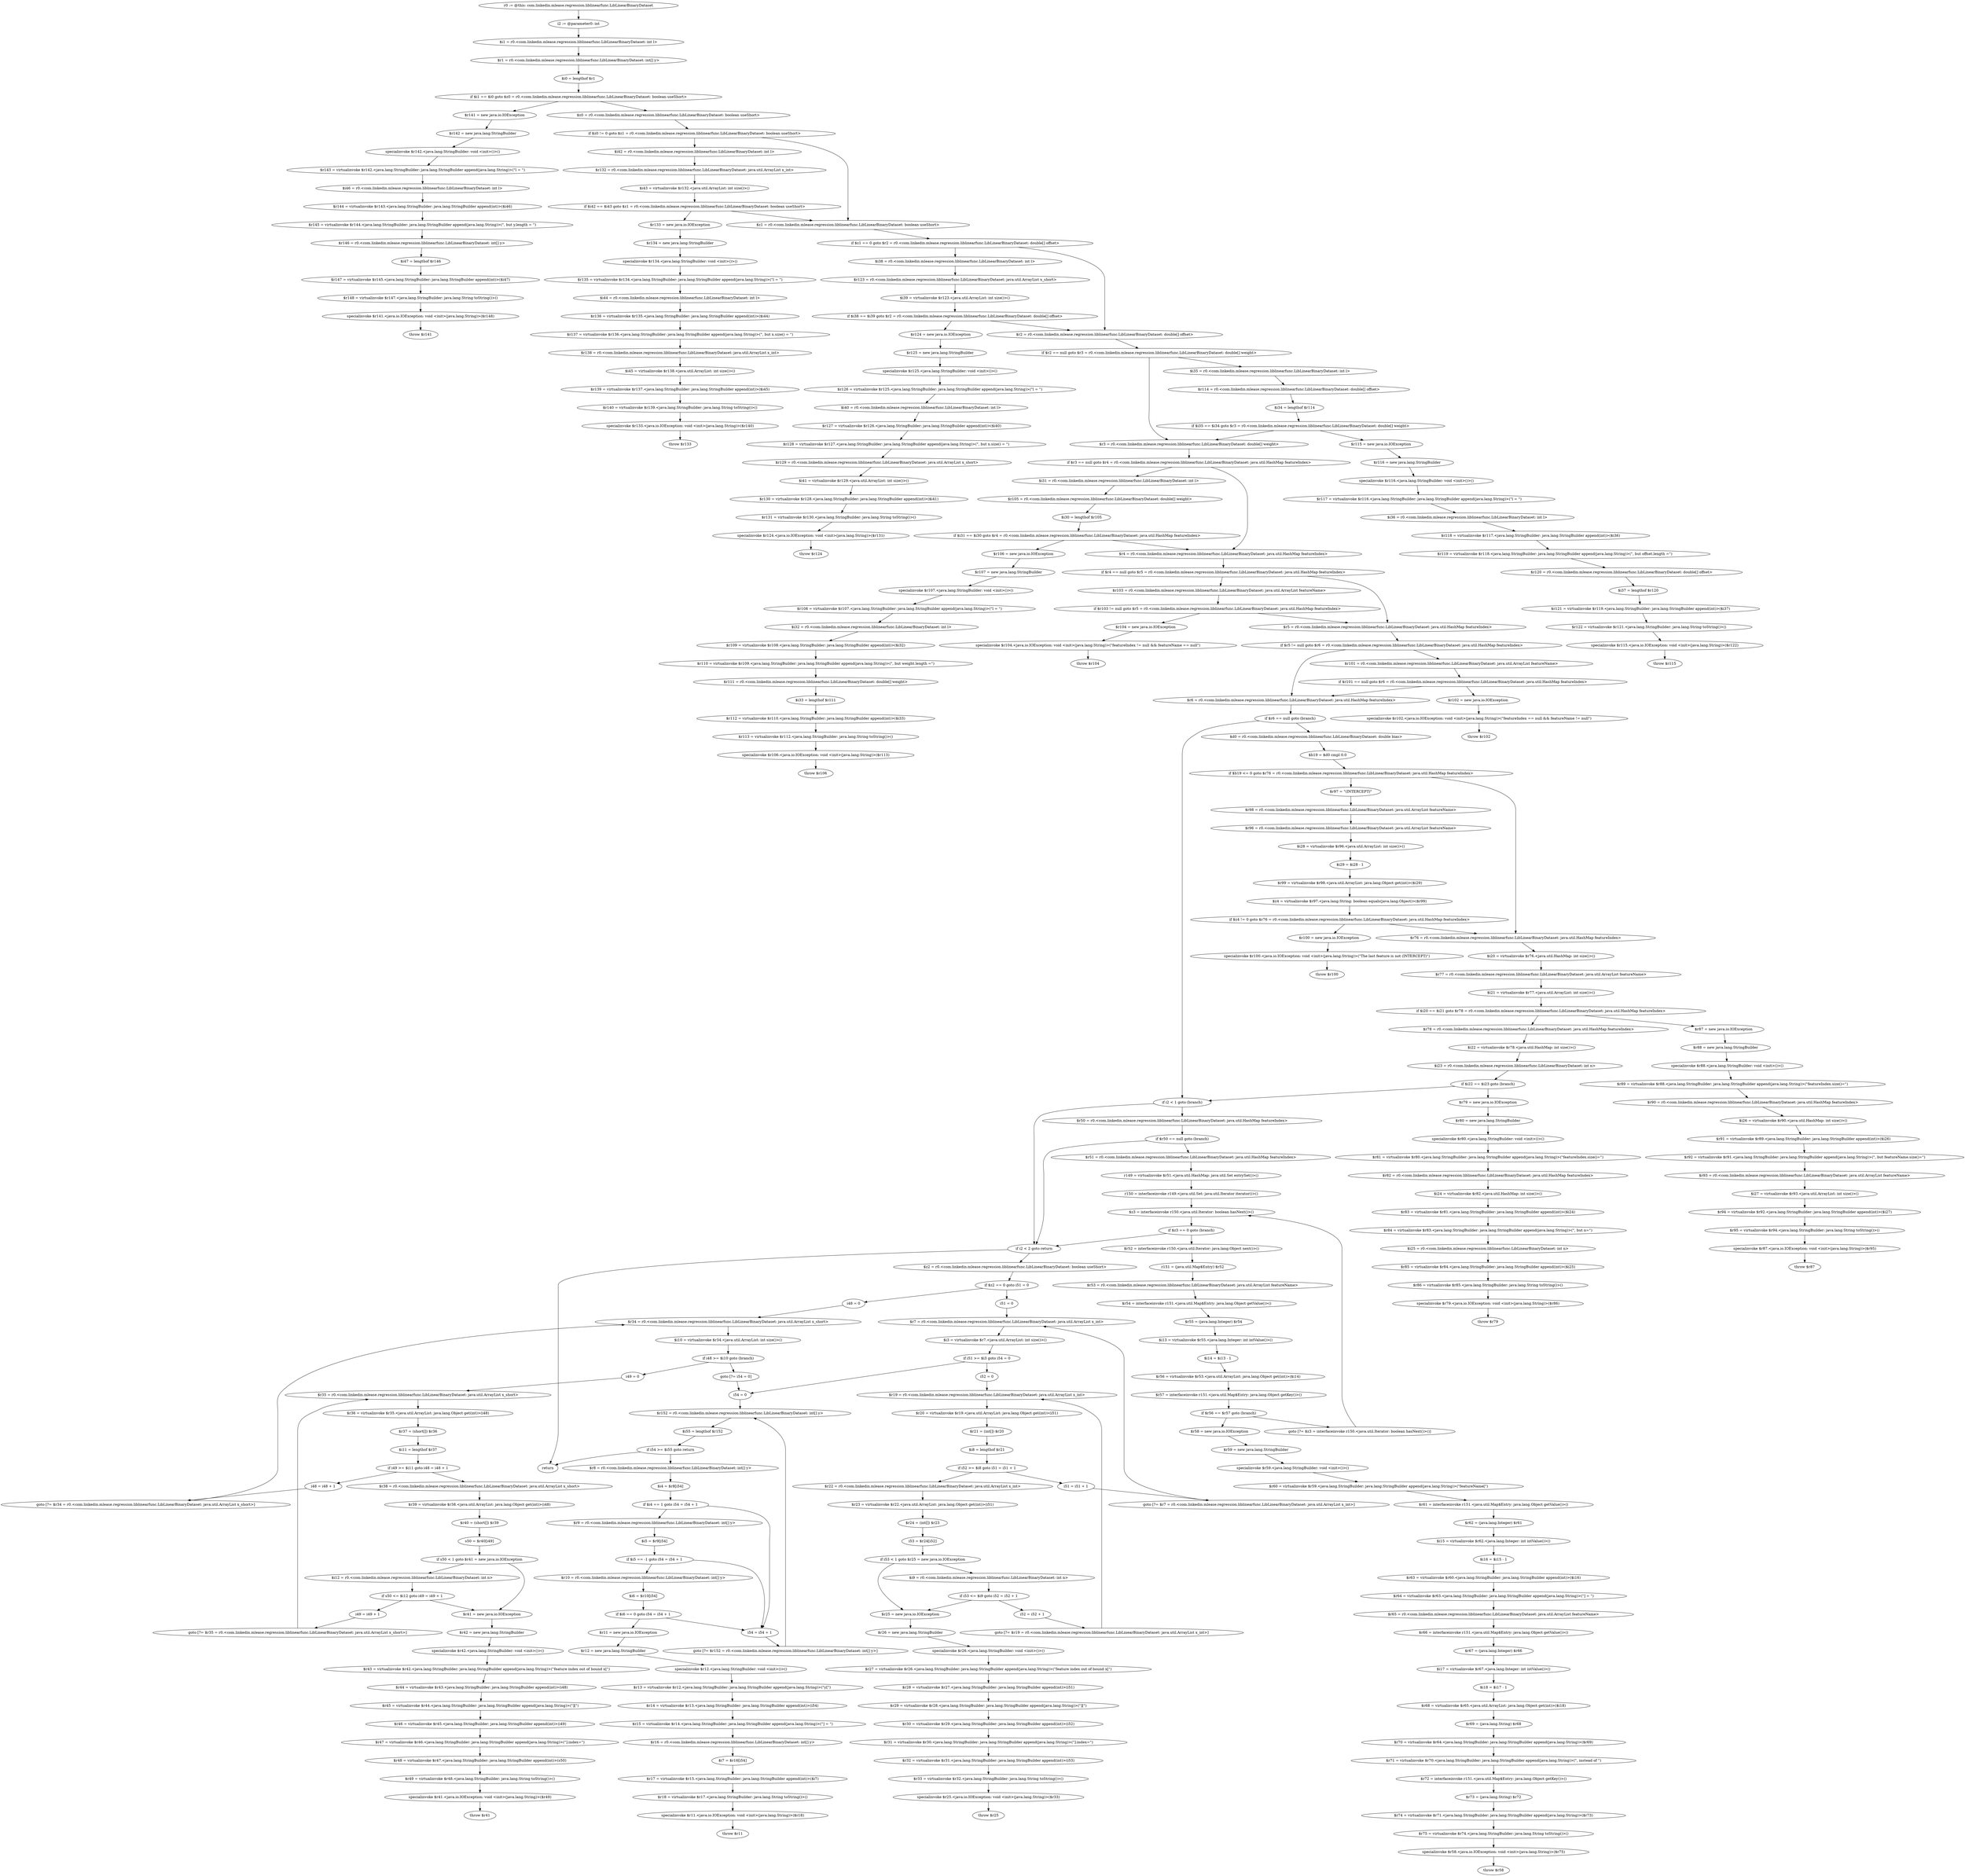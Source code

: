 digraph "unitGraph" {
    "r0 := @this: com.linkedin.mlease.regression.liblinearfunc.LibLinearBinaryDataset"
    "i2 := @parameter0: int"
    "$i1 = r0.<com.linkedin.mlease.regression.liblinearfunc.LibLinearBinaryDataset: int l>"
    "$r1 = r0.<com.linkedin.mlease.regression.liblinearfunc.LibLinearBinaryDataset: int[] y>"
    "$i0 = lengthof $r1"
    "if $i1 == $i0 goto $z0 = r0.<com.linkedin.mlease.regression.liblinearfunc.LibLinearBinaryDataset: boolean useShort>"
    "$r141 = new java.io.IOException"
    "$r142 = new java.lang.StringBuilder"
    "specialinvoke $r142.<java.lang.StringBuilder: void <init>()>()"
    "$r143 = virtualinvoke $r142.<java.lang.StringBuilder: java.lang.StringBuilder append(java.lang.String)>(\"l = \")"
    "$i46 = r0.<com.linkedin.mlease.regression.liblinearfunc.LibLinearBinaryDataset: int l>"
    "$r144 = virtualinvoke $r143.<java.lang.StringBuilder: java.lang.StringBuilder append(int)>($i46)"
    "$r145 = virtualinvoke $r144.<java.lang.StringBuilder: java.lang.StringBuilder append(java.lang.String)>(\", but y.length = \")"
    "$r146 = r0.<com.linkedin.mlease.regression.liblinearfunc.LibLinearBinaryDataset: int[] y>"
    "$i47 = lengthof $r146"
    "$r147 = virtualinvoke $r145.<java.lang.StringBuilder: java.lang.StringBuilder append(int)>($i47)"
    "$r148 = virtualinvoke $r147.<java.lang.StringBuilder: java.lang.String toString()>()"
    "specialinvoke $r141.<java.io.IOException: void <init>(java.lang.String)>($r148)"
    "throw $r141"
    "$z0 = r0.<com.linkedin.mlease.regression.liblinearfunc.LibLinearBinaryDataset: boolean useShort>"
    "if $z0 != 0 goto $z1 = r0.<com.linkedin.mlease.regression.liblinearfunc.LibLinearBinaryDataset: boolean useShort>"
    "$i42 = r0.<com.linkedin.mlease.regression.liblinearfunc.LibLinearBinaryDataset: int l>"
    "$r132 = r0.<com.linkedin.mlease.regression.liblinearfunc.LibLinearBinaryDataset: java.util.ArrayList x_int>"
    "$i43 = virtualinvoke $r132.<java.util.ArrayList: int size()>()"
    "if $i42 == $i43 goto $z1 = r0.<com.linkedin.mlease.regression.liblinearfunc.LibLinearBinaryDataset: boolean useShort>"
    "$r133 = new java.io.IOException"
    "$r134 = new java.lang.StringBuilder"
    "specialinvoke $r134.<java.lang.StringBuilder: void <init>()>()"
    "$r135 = virtualinvoke $r134.<java.lang.StringBuilder: java.lang.StringBuilder append(java.lang.String)>(\"l = \")"
    "$i44 = r0.<com.linkedin.mlease.regression.liblinearfunc.LibLinearBinaryDataset: int l>"
    "$r136 = virtualinvoke $r135.<java.lang.StringBuilder: java.lang.StringBuilder append(int)>($i44)"
    "$r137 = virtualinvoke $r136.<java.lang.StringBuilder: java.lang.StringBuilder append(java.lang.String)>(\", but x.size() = \")"
    "$r138 = r0.<com.linkedin.mlease.regression.liblinearfunc.LibLinearBinaryDataset: java.util.ArrayList x_int>"
    "$i45 = virtualinvoke $r138.<java.util.ArrayList: int size()>()"
    "$r139 = virtualinvoke $r137.<java.lang.StringBuilder: java.lang.StringBuilder append(int)>($i45)"
    "$r140 = virtualinvoke $r139.<java.lang.StringBuilder: java.lang.String toString()>()"
    "specialinvoke $r133.<java.io.IOException: void <init>(java.lang.String)>($r140)"
    "throw $r133"
    "$z1 = r0.<com.linkedin.mlease.regression.liblinearfunc.LibLinearBinaryDataset: boolean useShort>"
    "if $z1 == 0 goto $r2 = r0.<com.linkedin.mlease.regression.liblinearfunc.LibLinearBinaryDataset: double[] offset>"
    "$i38 = r0.<com.linkedin.mlease.regression.liblinearfunc.LibLinearBinaryDataset: int l>"
    "$r123 = r0.<com.linkedin.mlease.regression.liblinearfunc.LibLinearBinaryDataset: java.util.ArrayList x_short>"
    "$i39 = virtualinvoke $r123.<java.util.ArrayList: int size()>()"
    "if $i38 == $i39 goto $r2 = r0.<com.linkedin.mlease.regression.liblinearfunc.LibLinearBinaryDataset: double[] offset>"
    "$r124 = new java.io.IOException"
    "$r125 = new java.lang.StringBuilder"
    "specialinvoke $r125.<java.lang.StringBuilder: void <init>()>()"
    "$r126 = virtualinvoke $r125.<java.lang.StringBuilder: java.lang.StringBuilder append(java.lang.String)>(\"l = \")"
    "$i40 = r0.<com.linkedin.mlease.regression.liblinearfunc.LibLinearBinaryDataset: int l>"
    "$r127 = virtualinvoke $r126.<java.lang.StringBuilder: java.lang.StringBuilder append(int)>($i40)"
    "$r128 = virtualinvoke $r127.<java.lang.StringBuilder: java.lang.StringBuilder append(java.lang.String)>(\", but x.size() = \")"
    "$r129 = r0.<com.linkedin.mlease.regression.liblinearfunc.LibLinearBinaryDataset: java.util.ArrayList x_short>"
    "$i41 = virtualinvoke $r129.<java.util.ArrayList: int size()>()"
    "$r130 = virtualinvoke $r128.<java.lang.StringBuilder: java.lang.StringBuilder append(int)>($i41)"
    "$r131 = virtualinvoke $r130.<java.lang.StringBuilder: java.lang.String toString()>()"
    "specialinvoke $r124.<java.io.IOException: void <init>(java.lang.String)>($r131)"
    "throw $r124"
    "$r2 = r0.<com.linkedin.mlease.regression.liblinearfunc.LibLinearBinaryDataset: double[] offset>"
    "if $r2 == null goto $r3 = r0.<com.linkedin.mlease.regression.liblinearfunc.LibLinearBinaryDataset: double[] weight>"
    "$i35 = r0.<com.linkedin.mlease.regression.liblinearfunc.LibLinearBinaryDataset: int l>"
    "$r114 = r0.<com.linkedin.mlease.regression.liblinearfunc.LibLinearBinaryDataset: double[] offset>"
    "$i34 = lengthof $r114"
    "if $i35 == $i34 goto $r3 = r0.<com.linkedin.mlease.regression.liblinearfunc.LibLinearBinaryDataset: double[] weight>"
    "$r115 = new java.io.IOException"
    "$r116 = new java.lang.StringBuilder"
    "specialinvoke $r116.<java.lang.StringBuilder: void <init>()>()"
    "$r117 = virtualinvoke $r116.<java.lang.StringBuilder: java.lang.StringBuilder append(java.lang.String)>(\"l = \")"
    "$i36 = r0.<com.linkedin.mlease.regression.liblinearfunc.LibLinearBinaryDataset: int l>"
    "$r118 = virtualinvoke $r117.<java.lang.StringBuilder: java.lang.StringBuilder append(int)>($i36)"
    "$r119 = virtualinvoke $r118.<java.lang.StringBuilder: java.lang.StringBuilder append(java.lang.String)>(\", but offset.length =\")"
    "$r120 = r0.<com.linkedin.mlease.regression.liblinearfunc.LibLinearBinaryDataset: double[] offset>"
    "$i37 = lengthof $r120"
    "$r121 = virtualinvoke $r119.<java.lang.StringBuilder: java.lang.StringBuilder append(int)>($i37)"
    "$r122 = virtualinvoke $r121.<java.lang.StringBuilder: java.lang.String toString()>()"
    "specialinvoke $r115.<java.io.IOException: void <init>(java.lang.String)>($r122)"
    "throw $r115"
    "$r3 = r0.<com.linkedin.mlease.regression.liblinearfunc.LibLinearBinaryDataset: double[] weight>"
    "if $r3 == null goto $r4 = r0.<com.linkedin.mlease.regression.liblinearfunc.LibLinearBinaryDataset: java.util.HashMap featureIndex>"
    "$i31 = r0.<com.linkedin.mlease.regression.liblinearfunc.LibLinearBinaryDataset: int l>"
    "$r105 = r0.<com.linkedin.mlease.regression.liblinearfunc.LibLinearBinaryDataset: double[] weight>"
    "$i30 = lengthof $r105"
    "if $i31 == $i30 goto $r4 = r0.<com.linkedin.mlease.regression.liblinearfunc.LibLinearBinaryDataset: java.util.HashMap featureIndex>"
    "$r106 = new java.io.IOException"
    "$r107 = new java.lang.StringBuilder"
    "specialinvoke $r107.<java.lang.StringBuilder: void <init>()>()"
    "$r108 = virtualinvoke $r107.<java.lang.StringBuilder: java.lang.StringBuilder append(java.lang.String)>(\"l = \")"
    "$i32 = r0.<com.linkedin.mlease.regression.liblinearfunc.LibLinearBinaryDataset: int l>"
    "$r109 = virtualinvoke $r108.<java.lang.StringBuilder: java.lang.StringBuilder append(int)>($i32)"
    "$r110 = virtualinvoke $r109.<java.lang.StringBuilder: java.lang.StringBuilder append(java.lang.String)>(\", but weight.length =\")"
    "$r111 = r0.<com.linkedin.mlease.regression.liblinearfunc.LibLinearBinaryDataset: double[] weight>"
    "$i33 = lengthof $r111"
    "$r112 = virtualinvoke $r110.<java.lang.StringBuilder: java.lang.StringBuilder append(int)>($i33)"
    "$r113 = virtualinvoke $r112.<java.lang.StringBuilder: java.lang.String toString()>()"
    "specialinvoke $r106.<java.io.IOException: void <init>(java.lang.String)>($r113)"
    "throw $r106"
    "$r4 = r0.<com.linkedin.mlease.regression.liblinearfunc.LibLinearBinaryDataset: java.util.HashMap featureIndex>"
    "if $r4 == null goto $r5 = r0.<com.linkedin.mlease.regression.liblinearfunc.LibLinearBinaryDataset: java.util.HashMap featureIndex>"
    "$r103 = r0.<com.linkedin.mlease.regression.liblinearfunc.LibLinearBinaryDataset: java.util.ArrayList featureName>"
    "if $r103 != null goto $r5 = r0.<com.linkedin.mlease.regression.liblinearfunc.LibLinearBinaryDataset: java.util.HashMap featureIndex>"
    "$r104 = new java.io.IOException"
    "specialinvoke $r104.<java.io.IOException: void <init>(java.lang.String)>(\"featureIndex != null && featureName == null\")"
    "throw $r104"
    "$r5 = r0.<com.linkedin.mlease.regression.liblinearfunc.LibLinearBinaryDataset: java.util.HashMap featureIndex>"
    "if $r5 != null goto $r6 = r0.<com.linkedin.mlease.regression.liblinearfunc.LibLinearBinaryDataset: java.util.HashMap featureIndex>"
    "$r101 = r0.<com.linkedin.mlease.regression.liblinearfunc.LibLinearBinaryDataset: java.util.ArrayList featureName>"
    "if $r101 == null goto $r6 = r0.<com.linkedin.mlease.regression.liblinearfunc.LibLinearBinaryDataset: java.util.HashMap featureIndex>"
    "$r102 = new java.io.IOException"
    "specialinvoke $r102.<java.io.IOException: void <init>(java.lang.String)>(\"featureIndex == null && featureName != null\")"
    "throw $r102"
    "$r6 = r0.<com.linkedin.mlease.regression.liblinearfunc.LibLinearBinaryDataset: java.util.HashMap featureIndex>"
    "if $r6 == null goto (branch)"
    "$d0 = r0.<com.linkedin.mlease.regression.liblinearfunc.LibLinearBinaryDataset: double bias>"
    "$b19 = $d0 cmpl 0.0"
    "if $b19 <= 0 goto $r76 = r0.<com.linkedin.mlease.regression.liblinearfunc.LibLinearBinaryDataset: java.util.HashMap featureIndex>"
    "$r97 = \"(INTERCEPT)\""
    "$r98 = r0.<com.linkedin.mlease.regression.liblinearfunc.LibLinearBinaryDataset: java.util.ArrayList featureName>"
    "$r96 = r0.<com.linkedin.mlease.regression.liblinearfunc.LibLinearBinaryDataset: java.util.ArrayList featureName>"
    "$i28 = virtualinvoke $r96.<java.util.ArrayList: int size()>()"
    "$i29 = $i28 - 1"
    "$r99 = virtualinvoke $r98.<java.util.ArrayList: java.lang.Object get(int)>($i29)"
    "$z4 = virtualinvoke $r97.<java.lang.String: boolean equals(java.lang.Object)>($r99)"
    "if $z4 != 0 goto $r76 = r0.<com.linkedin.mlease.regression.liblinearfunc.LibLinearBinaryDataset: java.util.HashMap featureIndex>"
    "$r100 = new java.io.IOException"
    "specialinvoke $r100.<java.io.IOException: void <init>(java.lang.String)>(\"The last feature is not (INTERCEPT)\")"
    "throw $r100"
    "$r76 = r0.<com.linkedin.mlease.regression.liblinearfunc.LibLinearBinaryDataset: java.util.HashMap featureIndex>"
    "$i20 = virtualinvoke $r76.<java.util.HashMap: int size()>()"
    "$r77 = r0.<com.linkedin.mlease.regression.liblinearfunc.LibLinearBinaryDataset: java.util.ArrayList featureName>"
    "$i21 = virtualinvoke $r77.<java.util.ArrayList: int size()>()"
    "if $i20 == $i21 goto $r78 = r0.<com.linkedin.mlease.regression.liblinearfunc.LibLinearBinaryDataset: java.util.HashMap featureIndex>"
    "$r87 = new java.io.IOException"
    "$r88 = new java.lang.StringBuilder"
    "specialinvoke $r88.<java.lang.StringBuilder: void <init>()>()"
    "$r89 = virtualinvoke $r88.<java.lang.StringBuilder: java.lang.StringBuilder append(java.lang.String)>(\"featureIndex.size()=\")"
    "$r90 = r0.<com.linkedin.mlease.regression.liblinearfunc.LibLinearBinaryDataset: java.util.HashMap featureIndex>"
    "$i26 = virtualinvoke $r90.<java.util.HashMap: int size()>()"
    "$r91 = virtualinvoke $r89.<java.lang.StringBuilder: java.lang.StringBuilder append(int)>($i26)"
    "$r92 = virtualinvoke $r91.<java.lang.StringBuilder: java.lang.StringBuilder append(java.lang.String)>(\", but featureName.size()=\")"
    "$r93 = r0.<com.linkedin.mlease.regression.liblinearfunc.LibLinearBinaryDataset: java.util.ArrayList featureName>"
    "$i27 = virtualinvoke $r93.<java.util.ArrayList: int size()>()"
    "$r94 = virtualinvoke $r92.<java.lang.StringBuilder: java.lang.StringBuilder append(int)>($i27)"
    "$r95 = virtualinvoke $r94.<java.lang.StringBuilder: java.lang.String toString()>()"
    "specialinvoke $r87.<java.io.IOException: void <init>(java.lang.String)>($r95)"
    "throw $r87"
    "$r78 = r0.<com.linkedin.mlease.regression.liblinearfunc.LibLinearBinaryDataset: java.util.HashMap featureIndex>"
    "$i22 = virtualinvoke $r78.<java.util.HashMap: int size()>()"
    "$i23 = r0.<com.linkedin.mlease.regression.liblinearfunc.LibLinearBinaryDataset: int n>"
    "if $i22 == $i23 goto (branch)"
    "$r79 = new java.io.IOException"
    "$r80 = new java.lang.StringBuilder"
    "specialinvoke $r80.<java.lang.StringBuilder: void <init>()>()"
    "$r81 = virtualinvoke $r80.<java.lang.StringBuilder: java.lang.StringBuilder append(java.lang.String)>(\"featureIndex.size()=\")"
    "$r82 = r0.<com.linkedin.mlease.regression.liblinearfunc.LibLinearBinaryDataset: java.util.HashMap featureIndex>"
    "$i24 = virtualinvoke $r82.<java.util.HashMap: int size()>()"
    "$r83 = virtualinvoke $r81.<java.lang.StringBuilder: java.lang.StringBuilder append(int)>($i24)"
    "$r84 = virtualinvoke $r83.<java.lang.StringBuilder: java.lang.StringBuilder append(java.lang.String)>(\", but n=\")"
    "$i25 = r0.<com.linkedin.mlease.regression.liblinearfunc.LibLinearBinaryDataset: int n>"
    "$r85 = virtualinvoke $r84.<java.lang.StringBuilder: java.lang.StringBuilder append(int)>($i25)"
    "$r86 = virtualinvoke $r85.<java.lang.StringBuilder: java.lang.String toString()>()"
    "specialinvoke $r79.<java.io.IOException: void <init>(java.lang.String)>($r86)"
    "throw $r79"
    "if i2 < 1 goto (branch)"
    "$r50 = r0.<com.linkedin.mlease.regression.liblinearfunc.LibLinearBinaryDataset: java.util.HashMap featureIndex>"
    "if $r50 == null goto (branch)"
    "$r51 = r0.<com.linkedin.mlease.regression.liblinearfunc.LibLinearBinaryDataset: java.util.HashMap featureIndex>"
    "r149 = virtualinvoke $r51.<java.util.HashMap: java.util.Set entrySet()>()"
    "r150 = interfaceinvoke r149.<java.util.Set: java.util.Iterator iterator()>()"
    "$z3 = interfaceinvoke r150.<java.util.Iterator: boolean hasNext()>()"
    "if $z3 == 0 goto (branch)"
    "$r52 = interfaceinvoke r150.<java.util.Iterator: java.lang.Object next()>()"
    "r151 = (java.util.Map$Entry) $r52"
    "$r53 = r0.<com.linkedin.mlease.regression.liblinearfunc.LibLinearBinaryDataset: java.util.ArrayList featureName>"
    "$r54 = interfaceinvoke r151.<java.util.Map$Entry: java.lang.Object getValue()>()"
    "$r55 = (java.lang.Integer) $r54"
    "$i13 = virtualinvoke $r55.<java.lang.Integer: int intValue()>()"
    "$i14 = $i13 - 1"
    "$r56 = virtualinvoke $r53.<java.util.ArrayList: java.lang.Object get(int)>($i14)"
    "$r57 = interfaceinvoke r151.<java.util.Map$Entry: java.lang.Object getKey()>()"
    "if $r56 == $r57 goto (branch)"
    "$r58 = new java.io.IOException"
    "$r59 = new java.lang.StringBuilder"
    "specialinvoke $r59.<java.lang.StringBuilder: void <init>()>()"
    "$r60 = virtualinvoke $r59.<java.lang.StringBuilder: java.lang.StringBuilder append(java.lang.String)>(\"featureName[\")"
    "$r61 = interfaceinvoke r151.<java.util.Map$Entry: java.lang.Object getValue()>()"
    "$r62 = (java.lang.Integer) $r61"
    "$i15 = virtualinvoke $r62.<java.lang.Integer: int intValue()>()"
    "$i16 = $i15 - 1"
    "$r63 = virtualinvoke $r60.<java.lang.StringBuilder: java.lang.StringBuilder append(int)>($i16)"
    "$r64 = virtualinvoke $r63.<java.lang.StringBuilder: java.lang.StringBuilder append(java.lang.String)>(\"] = \")"
    "$r65 = r0.<com.linkedin.mlease.regression.liblinearfunc.LibLinearBinaryDataset: java.util.ArrayList featureName>"
    "$r66 = interfaceinvoke r151.<java.util.Map$Entry: java.lang.Object getValue()>()"
    "$r67 = (java.lang.Integer) $r66"
    "$i17 = virtualinvoke $r67.<java.lang.Integer: int intValue()>()"
    "$i18 = $i17 - 1"
    "$r68 = virtualinvoke $r65.<java.util.ArrayList: java.lang.Object get(int)>($i18)"
    "$r69 = (java.lang.String) $r68"
    "$r70 = virtualinvoke $r64.<java.lang.StringBuilder: java.lang.StringBuilder append(java.lang.String)>($r69)"
    "$r71 = virtualinvoke $r70.<java.lang.StringBuilder: java.lang.StringBuilder append(java.lang.String)>(\", instead of \")"
    "$r72 = interfaceinvoke r151.<java.util.Map$Entry: java.lang.Object getKey()>()"
    "$r73 = (java.lang.String) $r72"
    "$r74 = virtualinvoke $r71.<java.lang.StringBuilder: java.lang.StringBuilder append(java.lang.String)>($r73)"
    "$r75 = virtualinvoke $r74.<java.lang.StringBuilder: java.lang.String toString()>()"
    "specialinvoke $r58.<java.io.IOException: void <init>(java.lang.String)>($r75)"
    "throw $r58"
    "goto [?= $z3 = interfaceinvoke r150.<java.util.Iterator: boolean hasNext()>()]"
    "if i2 < 2 goto return"
    "$z2 = r0.<com.linkedin.mlease.regression.liblinearfunc.LibLinearBinaryDataset: boolean useShort>"
    "if $z2 == 0 goto i51 = 0"
    "i48 = 0"
    "$r34 = r0.<com.linkedin.mlease.regression.liblinearfunc.LibLinearBinaryDataset: java.util.ArrayList x_short>"
    "$i10 = virtualinvoke $r34.<java.util.ArrayList: int size()>()"
    "if i48 >= $i10 goto (branch)"
    "i49 = 0"
    "$r35 = r0.<com.linkedin.mlease.regression.liblinearfunc.LibLinearBinaryDataset: java.util.ArrayList x_short>"
    "$r36 = virtualinvoke $r35.<java.util.ArrayList: java.lang.Object get(int)>(i48)"
    "$r37 = (short[]) $r36"
    "$i11 = lengthof $r37"
    "if i49 >= $i11 goto i48 = i48 + 1"
    "$r38 = r0.<com.linkedin.mlease.regression.liblinearfunc.LibLinearBinaryDataset: java.util.ArrayList x_short>"
    "$r39 = virtualinvoke $r38.<java.util.ArrayList: java.lang.Object get(int)>(i48)"
    "$r40 = (short[]) $r39"
    "s50 = $r40[i49]"
    "if s50 < 1 goto $r41 = new java.io.IOException"
    "$i12 = r0.<com.linkedin.mlease.regression.liblinearfunc.LibLinearBinaryDataset: int n>"
    "if s50 <= $i12 goto i49 = i49 + 1"
    "$r41 = new java.io.IOException"
    "$r42 = new java.lang.StringBuilder"
    "specialinvoke $r42.<java.lang.StringBuilder: void <init>()>()"
    "$r43 = virtualinvoke $r42.<java.lang.StringBuilder: java.lang.StringBuilder append(java.lang.String)>(\"feature index out of bound x[\")"
    "$r44 = virtualinvoke $r43.<java.lang.StringBuilder: java.lang.StringBuilder append(int)>(i48)"
    "$r45 = virtualinvoke $r44.<java.lang.StringBuilder: java.lang.StringBuilder append(java.lang.String)>(\"][\")"
    "$r46 = virtualinvoke $r45.<java.lang.StringBuilder: java.lang.StringBuilder append(int)>(i49)"
    "$r47 = virtualinvoke $r46.<java.lang.StringBuilder: java.lang.StringBuilder append(java.lang.String)>(\"].index=\")"
    "$r48 = virtualinvoke $r47.<java.lang.StringBuilder: java.lang.StringBuilder append(int)>(s50)"
    "$r49 = virtualinvoke $r48.<java.lang.StringBuilder: java.lang.String toString()>()"
    "specialinvoke $r41.<java.io.IOException: void <init>(java.lang.String)>($r49)"
    "throw $r41"
    "i49 = i49 + 1"
    "goto [?= $r35 = r0.<com.linkedin.mlease.regression.liblinearfunc.LibLinearBinaryDataset: java.util.ArrayList x_short>]"
    "i48 = i48 + 1"
    "goto [?= $r34 = r0.<com.linkedin.mlease.regression.liblinearfunc.LibLinearBinaryDataset: java.util.ArrayList x_short>]"
    "goto [?= i54 = 0]"
    "i51 = 0"
    "$r7 = r0.<com.linkedin.mlease.regression.liblinearfunc.LibLinearBinaryDataset: java.util.ArrayList x_int>"
    "$i3 = virtualinvoke $r7.<java.util.ArrayList: int size()>()"
    "if i51 >= $i3 goto i54 = 0"
    "i52 = 0"
    "$r19 = r0.<com.linkedin.mlease.regression.liblinearfunc.LibLinearBinaryDataset: java.util.ArrayList x_int>"
    "$r20 = virtualinvoke $r19.<java.util.ArrayList: java.lang.Object get(int)>(i51)"
    "$r21 = (int[]) $r20"
    "$i8 = lengthof $r21"
    "if i52 >= $i8 goto i51 = i51 + 1"
    "$r22 = r0.<com.linkedin.mlease.regression.liblinearfunc.LibLinearBinaryDataset: java.util.ArrayList x_int>"
    "$r23 = virtualinvoke $r22.<java.util.ArrayList: java.lang.Object get(int)>(i51)"
    "$r24 = (int[]) $r23"
    "i53 = $r24[i52]"
    "if i53 < 1 goto $r25 = new java.io.IOException"
    "$i9 = r0.<com.linkedin.mlease.regression.liblinearfunc.LibLinearBinaryDataset: int n>"
    "if i53 <= $i9 goto i52 = i52 + 1"
    "$r25 = new java.io.IOException"
    "$r26 = new java.lang.StringBuilder"
    "specialinvoke $r26.<java.lang.StringBuilder: void <init>()>()"
    "$r27 = virtualinvoke $r26.<java.lang.StringBuilder: java.lang.StringBuilder append(java.lang.String)>(\"feature index out of bound x[\")"
    "$r28 = virtualinvoke $r27.<java.lang.StringBuilder: java.lang.StringBuilder append(int)>(i51)"
    "$r29 = virtualinvoke $r28.<java.lang.StringBuilder: java.lang.StringBuilder append(java.lang.String)>(\"][\")"
    "$r30 = virtualinvoke $r29.<java.lang.StringBuilder: java.lang.StringBuilder append(int)>(i52)"
    "$r31 = virtualinvoke $r30.<java.lang.StringBuilder: java.lang.StringBuilder append(java.lang.String)>(\"].index=\")"
    "$r32 = virtualinvoke $r31.<java.lang.StringBuilder: java.lang.StringBuilder append(int)>(i53)"
    "$r33 = virtualinvoke $r32.<java.lang.StringBuilder: java.lang.String toString()>()"
    "specialinvoke $r25.<java.io.IOException: void <init>(java.lang.String)>($r33)"
    "throw $r25"
    "i52 = i52 + 1"
    "goto [?= $r19 = r0.<com.linkedin.mlease.regression.liblinearfunc.LibLinearBinaryDataset: java.util.ArrayList x_int>]"
    "i51 = i51 + 1"
    "goto [?= $r7 = r0.<com.linkedin.mlease.regression.liblinearfunc.LibLinearBinaryDataset: java.util.ArrayList x_int>]"
    "i54 = 0"
    "$r152 = r0.<com.linkedin.mlease.regression.liblinearfunc.LibLinearBinaryDataset: int[] y>"
    "$i55 = lengthof $r152"
    "if i54 >= $i55 goto return"
    "$r8 = r0.<com.linkedin.mlease.regression.liblinearfunc.LibLinearBinaryDataset: int[] y>"
    "$i4 = $r8[i54]"
    "if $i4 == 1 goto i54 = i54 + 1"
    "$r9 = r0.<com.linkedin.mlease.regression.liblinearfunc.LibLinearBinaryDataset: int[] y>"
    "$i5 = $r9[i54]"
    "if $i5 == -1 goto i54 = i54 + 1"
    "$r10 = r0.<com.linkedin.mlease.regression.liblinearfunc.LibLinearBinaryDataset: int[] y>"
    "$i6 = $r10[i54]"
    "if $i6 == 0 goto i54 = i54 + 1"
    "$r11 = new java.io.IOException"
    "$r12 = new java.lang.StringBuilder"
    "specialinvoke $r12.<java.lang.StringBuilder: void <init>()>()"
    "$r13 = virtualinvoke $r12.<java.lang.StringBuilder: java.lang.StringBuilder append(java.lang.String)>(\"y[\")"
    "$r14 = virtualinvoke $r13.<java.lang.StringBuilder: java.lang.StringBuilder append(int)>(i54)"
    "$r15 = virtualinvoke $r14.<java.lang.StringBuilder: java.lang.StringBuilder append(java.lang.String)>(\"] = \")"
    "$r16 = r0.<com.linkedin.mlease.regression.liblinearfunc.LibLinearBinaryDataset: int[] y>"
    "$i7 = $r16[i54]"
    "$r17 = virtualinvoke $r15.<java.lang.StringBuilder: java.lang.StringBuilder append(int)>($i7)"
    "$r18 = virtualinvoke $r17.<java.lang.StringBuilder: java.lang.String toString()>()"
    "specialinvoke $r11.<java.io.IOException: void <init>(java.lang.String)>($r18)"
    "throw $r11"
    "i54 = i54 + 1"
    "goto [?= $r152 = r0.<com.linkedin.mlease.regression.liblinearfunc.LibLinearBinaryDataset: int[] y>]"
    "return"
    "r0 := @this: com.linkedin.mlease.regression.liblinearfunc.LibLinearBinaryDataset"->"i2 := @parameter0: int";
    "i2 := @parameter0: int"->"$i1 = r0.<com.linkedin.mlease.regression.liblinearfunc.LibLinearBinaryDataset: int l>";
    "$i1 = r0.<com.linkedin.mlease.regression.liblinearfunc.LibLinearBinaryDataset: int l>"->"$r1 = r0.<com.linkedin.mlease.regression.liblinearfunc.LibLinearBinaryDataset: int[] y>";
    "$r1 = r0.<com.linkedin.mlease.regression.liblinearfunc.LibLinearBinaryDataset: int[] y>"->"$i0 = lengthof $r1";
    "$i0 = lengthof $r1"->"if $i1 == $i0 goto $z0 = r0.<com.linkedin.mlease.regression.liblinearfunc.LibLinearBinaryDataset: boolean useShort>";
    "if $i1 == $i0 goto $z0 = r0.<com.linkedin.mlease.regression.liblinearfunc.LibLinearBinaryDataset: boolean useShort>"->"$r141 = new java.io.IOException";
    "if $i1 == $i0 goto $z0 = r0.<com.linkedin.mlease.regression.liblinearfunc.LibLinearBinaryDataset: boolean useShort>"->"$z0 = r0.<com.linkedin.mlease.regression.liblinearfunc.LibLinearBinaryDataset: boolean useShort>";
    "$r141 = new java.io.IOException"->"$r142 = new java.lang.StringBuilder";
    "$r142 = new java.lang.StringBuilder"->"specialinvoke $r142.<java.lang.StringBuilder: void <init>()>()";
    "specialinvoke $r142.<java.lang.StringBuilder: void <init>()>()"->"$r143 = virtualinvoke $r142.<java.lang.StringBuilder: java.lang.StringBuilder append(java.lang.String)>(\"l = \")";
    "$r143 = virtualinvoke $r142.<java.lang.StringBuilder: java.lang.StringBuilder append(java.lang.String)>(\"l = \")"->"$i46 = r0.<com.linkedin.mlease.regression.liblinearfunc.LibLinearBinaryDataset: int l>";
    "$i46 = r0.<com.linkedin.mlease.regression.liblinearfunc.LibLinearBinaryDataset: int l>"->"$r144 = virtualinvoke $r143.<java.lang.StringBuilder: java.lang.StringBuilder append(int)>($i46)";
    "$r144 = virtualinvoke $r143.<java.lang.StringBuilder: java.lang.StringBuilder append(int)>($i46)"->"$r145 = virtualinvoke $r144.<java.lang.StringBuilder: java.lang.StringBuilder append(java.lang.String)>(\", but y.length = \")";
    "$r145 = virtualinvoke $r144.<java.lang.StringBuilder: java.lang.StringBuilder append(java.lang.String)>(\", but y.length = \")"->"$r146 = r0.<com.linkedin.mlease.regression.liblinearfunc.LibLinearBinaryDataset: int[] y>";
    "$r146 = r0.<com.linkedin.mlease.regression.liblinearfunc.LibLinearBinaryDataset: int[] y>"->"$i47 = lengthof $r146";
    "$i47 = lengthof $r146"->"$r147 = virtualinvoke $r145.<java.lang.StringBuilder: java.lang.StringBuilder append(int)>($i47)";
    "$r147 = virtualinvoke $r145.<java.lang.StringBuilder: java.lang.StringBuilder append(int)>($i47)"->"$r148 = virtualinvoke $r147.<java.lang.StringBuilder: java.lang.String toString()>()";
    "$r148 = virtualinvoke $r147.<java.lang.StringBuilder: java.lang.String toString()>()"->"specialinvoke $r141.<java.io.IOException: void <init>(java.lang.String)>($r148)";
    "specialinvoke $r141.<java.io.IOException: void <init>(java.lang.String)>($r148)"->"throw $r141";
    "$z0 = r0.<com.linkedin.mlease.regression.liblinearfunc.LibLinearBinaryDataset: boolean useShort>"->"if $z0 != 0 goto $z1 = r0.<com.linkedin.mlease.regression.liblinearfunc.LibLinearBinaryDataset: boolean useShort>";
    "if $z0 != 0 goto $z1 = r0.<com.linkedin.mlease.regression.liblinearfunc.LibLinearBinaryDataset: boolean useShort>"->"$i42 = r0.<com.linkedin.mlease.regression.liblinearfunc.LibLinearBinaryDataset: int l>";
    "if $z0 != 0 goto $z1 = r0.<com.linkedin.mlease.regression.liblinearfunc.LibLinearBinaryDataset: boolean useShort>"->"$z1 = r0.<com.linkedin.mlease.regression.liblinearfunc.LibLinearBinaryDataset: boolean useShort>";
    "$i42 = r0.<com.linkedin.mlease.regression.liblinearfunc.LibLinearBinaryDataset: int l>"->"$r132 = r0.<com.linkedin.mlease.regression.liblinearfunc.LibLinearBinaryDataset: java.util.ArrayList x_int>";
    "$r132 = r0.<com.linkedin.mlease.regression.liblinearfunc.LibLinearBinaryDataset: java.util.ArrayList x_int>"->"$i43 = virtualinvoke $r132.<java.util.ArrayList: int size()>()";
    "$i43 = virtualinvoke $r132.<java.util.ArrayList: int size()>()"->"if $i42 == $i43 goto $z1 = r0.<com.linkedin.mlease.regression.liblinearfunc.LibLinearBinaryDataset: boolean useShort>";
    "if $i42 == $i43 goto $z1 = r0.<com.linkedin.mlease.regression.liblinearfunc.LibLinearBinaryDataset: boolean useShort>"->"$r133 = new java.io.IOException";
    "if $i42 == $i43 goto $z1 = r0.<com.linkedin.mlease.regression.liblinearfunc.LibLinearBinaryDataset: boolean useShort>"->"$z1 = r0.<com.linkedin.mlease.regression.liblinearfunc.LibLinearBinaryDataset: boolean useShort>";
    "$r133 = new java.io.IOException"->"$r134 = new java.lang.StringBuilder";
    "$r134 = new java.lang.StringBuilder"->"specialinvoke $r134.<java.lang.StringBuilder: void <init>()>()";
    "specialinvoke $r134.<java.lang.StringBuilder: void <init>()>()"->"$r135 = virtualinvoke $r134.<java.lang.StringBuilder: java.lang.StringBuilder append(java.lang.String)>(\"l = \")";
    "$r135 = virtualinvoke $r134.<java.lang.StringBuilder: java.lang.StringBuilder append(java.lang.String)>(\"l = \")"->"$i44 = r0.<com.linkedin.mlease.regression.liblinearfunc.LibLinearBinaryDataset: int l>";
    "$i44 = r0.<com.linkedin.mlease.regression.liblinearfunc.LibLinearBinaryDataset: int l>"->"$r136 = virtualinvoke $r135.<java.lang.StringBuilder: java.lang.StringBuilder append(int)>($i44)";
    "$r136 = virtualinvoke $r135.<java.lang.StringBuilder: java.lang.StringBuilder append(int)>($i44)"->"$r137 = virtualinvoke $r136.<java.lang.StringBuilder: java.lang.StringBuilder append(java.lang.String)>(\", but x.size() = \")";
    "$r137 = virtualinvoke $r136.<java.lang.StringBuilder: java.lang.StringBuilder append(java.lang.String)>(\", but x.size() = \")"->"$r138 = r0.<com.linkedin.mlease.regression.liblinearfunc.LibLinearBinaryDataset: java.util.ArrayList x_int>";
    "$r138 = r0.<com.linkedin.mlease.regression.liblinearfunc.LibLinearBinaryDataset: java.util.ArrayList x_int>"->"$i45 = virtualinvoke $r138.<java.util.ArrayList: int size()>()";
    "$i45 = virtualinvoke $r138.<java.util.ArrayList: int size()>()"->"$r139 = virtualinvoke $r137.<java.lang.StringBuilder: java.lang.StringBuilder append(int)>($i45)";
    "$r139 = virtualinvoke $r137.<java.lang.StringBuilder: java.lang.StringBuilder append(int)>($i45)"->"$r140 = virtualinvoke $r139.<java.lang.StringBuilder: java.lang.String toString()>()";
    "$r140 = virtualinvoke $r139.<java.lang.StringBuilder: java.lang.String toString()>()"->"specialinvoke $r133.<java.io.IOException: void <init>(java.lang.String)>($r140)";
    "specialinvoke $r133.<java.io.IOException: void <init>(java.lang.String)>($r140)"->"throw $r133";
    "$z1 = r0.<com.linkedin.mlease.regression.liblinearfunc.LibLinearBinaryDataset: boolean useShort>"->"if $z1 == 0 goto $r2 = r0.<com.linkedin.mlease.regression.liblinearfunc.LibLinearBinaryDataset: double[] offset>";
    "if $z1 == 0 goto $r2 = r0.<com.linkedin.mlease.regression.liblinearfunc.LibLinearBinaryDataset: double[] offset>"->"$i38 = r0.<com.linkedin.mlease.regression.liblinearfunc.LibLinearBinaryDataset: int l>";
    "if $z1 == 0 goto $r2 = r0.<com.linkedin.mlease.regression.liblinearfunc.LibLinearBinaryDataset: double[] offset>"->"$r2 = r0.<com.linkedin.mlease.regression.liblinearfunc.LibLinearBinaryDataset: double[] offset>";
    "$i38 = r0.<com.linkedin.mlease.regression.liblinearfunc.LibLinearBinaryDataset: int l>"->"$r123 = r0.<com.linkedin.mlease.regression.liblinearfunc.LibLinearBinaryDataset: java.util.ArrayList x_short>";
    "$r123 = r0.<com.linkedin.mlease.regression.liblinearfunc.LibLinearBinaryDataset: java.util.ArrayList x_short>"->"$i39 = virtualinvoke $r123.<java.util.ArrayList: int size()>()";
    "$i39 = virtualinvoke $r123.<java.util.ArrayList: int size()>()"->"if $i38 == $i39 goto $r2 = r0.<com.linkedin.mlease.regression.liblinearfunc.LibLinearBinaryDataset: double[] offset>";
    "if $i38 == $i39 goto $r2 = r0.<com.linkedin.mlease.regression.liblinearfunc.LibLinearBinaryDataset: double[] offset>"->"$r124 = new java.io.IOException";
    "if $i38 == $i39 goto $r2 = r0.<com.linkedin.mlease.regression.liblinearfunc.LibLinearBinaryDataset: double[] offset>"->"$r2 = r0.<com.linkedin.mlease.regression.liblinearfunc.LibLinearBinaryDataset: double[] offset>";
    "$r124 = new java.io.IOException"->"$r125 = new java.lang.StringBuilder";
    "$r125 = new java.lang.StringBuilder"->"specialinvoke $r125.<java.lang.StringBuilder: void <init>()>()";
    "specialinvoke $r125.<java.lang.StringBuilder: void <init>()>()"->"$r126 = virtualinvoke $r125.<java.lang.StringBuilder: java.lang.StringBuilder append(java.lang.String)>(\"l = \")";
    "$r126 = virtualinvoke $r125.<java.lang.StringBuilder: java.lang.StringBuilder append(java.lang.String)>(\"l = \")"->"$i40 = r0.<com.linkedin.mlease.regression.liblinearfunc.LibLinearBinaryDataset: int l>";
    "$i40 = r0.<com.linkedin.mlease.regression.liblinearfunc.LibLinearBinaryDataset: int l>"->"$r127 = virtualinvoke $r126.<java.lang.StringBuilder: java.lang.StringBuilder append(int)>($i40)";
    "$r127 = virtualinvoke $r126.<java.lang.StringBuilder: java.lang.StringBuilder append(int)>($i40)"->"$r128 = virtualinvoke $r127.<java.lang.StringBuilder: java.lang.StringBuilder append(java.lang.String)>(\", but x.size() = \")";
    "$r128 = virtualinvoke $r127.<java.lang.StringBuilder: java.lang.StringBuilder append(java.lang.String)>(\", but x.size() = \")"->"$r129 = r0.<com.linkedin.mlease.regression.liblinearfunc.LibLinearBinaryDataset: java.util.ArrayList x_short>";
    "$r129 = r0.<com.linkedin.mlease.regression.liblinearfunc.LibLinearBinaryDataset: java.util.ArrayList x_short>"->"$i41 = virtualinvoke $r129.<java.util.ArrayList: int size()>()";
    "$i41 = virtualinvoke $r129.<java.util.ArrayList: int size()>()"->"$r130 = virtualinvoke $r128.<java.lang.StringBuilder: java.lang.StringBuilder append(int)>($i41)";
    "$r130 = virtualinvoke $r128.<java.lang.StringBuilder: java.lang.StringBuilder append(int)>($i41)"->"$r131 = virtualinvoke $r130.<java.lang.StringBuilder: java.lang.String toString()>()";
    "$r131 = virtualinvoke $r130.<java.lang.StringBuilder: java.lang.String toString()>()"->"specialinvoke $r124.<java.io.IOException: void <init>(java.lang.String)>($r131)";
    "specialinvoke $r124.<java.io.IOException: void <init>(java.lang.String)>($r131)"->"throw $r124";
    "$r2 = r0.<com.linkedin.mlease.regression.liblinearfunc.LibLinearBinaryDataset: double[] offset>"->"if $r2 == null goto $r3 = r0.<com.linkedin.mlease.regression.liblinearfunc.LibLinearBinaryDataset: double[] weight>";
    "if $r2 == null goto $r3 = r0.<com.linkedin.mlease.regression.liblinearfunc.LibLinearBinaryDataset: double[] weight>"->"$i35 = r0.<com.linkedin.mlease.regression.liblinearfunc.LibLinearBinaryDataset: int l>";
    "if $r2 == null goto $r3 = r0.<com.linkedin.mlease.regression.liblinearfunc.LibLinearBinaryDataset: double[] weight>"->"$r3 = r0.<com.linkedin.mlease.regression.liblinearfunc.LibLinearBinaryDataset: double[] weight>";
    "$i35 = r0.<com.linkedin.mlease.regression.liblinearfunc.LibLinearBinaryDataset: int l>"->"$r114 = r0.<com.linkedin.mlease.regression.liblinearfunc.LibLinearBinaryDataset: double[] offset>";
    "$r114 = r0.<com.linkedin.mlease.regression.liblinearfunc.LibLinearBinaryDataset: double[] offset>"->"$i34 = lengthof $r114";
    "$i34 = lengthof $r114"->"if $i35 == $i34 goto $r3 = r0.<com.linkedin.mlease.regression.liblinearfunc.LibLinearBinaryDataset: double[] weight>";
    "if $i35 == $i34 goto $r3 = r0.<com.linkedin.mlease.regression.liblinearfunc.LibLinearBinaryDataset: double[] weight>"->"$r115 = new java.io.IOException";
    "if $i35 == $i34 goto $r3 = r0.<com.linkedin.mlease.regression.liblinearfunc.LibLinearBinaryDataset: double[] weight>"->"$r3 = r0.<com.linkedin.mlease.regression.liblinearfunc.LibLinearBinaryDataset: double[] weight>";
    "$r115 = new java.io.IOException"->"$r116 = new java.lang.StringBuilder";
    "$r116 = new java.lang.StringBuilder"->"specialinvoke $r116.<java.lang.StringBuilder: void <init>()>()";
    "specialinvoke $r116.<java.lang.StringBuilder: void <init>()>()"->"$r117 = virtualinvoke $r116.<java.lang.StringBuilder: java.lang.StringBuilder append(java.lang.String)>(\"l = \")";
    "$r117 = virtualinvoke $r116.<java.lang.StringBuilder: java.lang.StringBuilder append(java.lang.String)>(\"l = \")"->"$i36 = r0.<com.linkedin.mlease.regression.liblinearfunc.LibLinearBinaryDataset: int l>";
    "$i36 = r0.<com.linkedin.mlease.regression.liblinearfunc.LibLinearBinaryDataset: int l>"->"$r118 = virtualinvoke $r117.<java.lang.StringBuilder: java.lang.StringBuilder append(int)>($i36)";
    "$r118 = virtualinvoke $r117.<java.lang.StringBuilder: java.lang.StringBuilder append(int)>($i36)"->"$r119 = virtualinvoke $r118.<java.lang.StringBuilder: java.lang.StringBuilder append(java.lang.String)>(\", but offset.length =\")";
    "$r119 = virtualinvoke $r118.<java.lang.StringBuilder: java.lang.StringBuilder append(java.lang.String)>(\", but offset.length =\")"->"$r120 = r0.<com.linkedin.mlease.regression.liblinearfunc.LibLinearBinaryDataset: double[] offset>";
    "$r120 = r0.<com.linkedin.mlease.regression.liblinearfunc.LibLinearBinaryDataset: double[] offset>"->"$i37 = lengthof $r120";
    "$i37 = lengthof $r120"->"$r121 = virtualinvoke $r119.<java.lang.StringBuilder: java.lang.StringBuilder append(int)>($i37)";
    "$r121 = virtualinvoke $r119.<java.lang.StringBuilder: java.lang.StringBuilder append(int)>($i37)"->"$r122 = virtualinvoke $r121.<java.lang.StringBuilder: java.lang.String toString()>()";
    "$r122 = virtualinvoke $r121.<java.lang.StringBuilder: java.lang.String toString()>()"->"specialinvoke $r115.<java.io.IOException: void <init>(java.lang.String)>($r122)";
    "specialinvoke $r115.<java.io.IOException: void <init>(java.lang.String)>($r122)"->"throw $r115";
    "$r3 = r0.<com.linkedin.mlease.regression.liblinearfunc.LibLinearBinaryDataset: double[] weight>"->"if $r3 == null goto $r4 = r0.<com.linkedin.mlease.regression.liblinearfunc.LibLinearBinaryDataset: java.util.HashMap featureIndex>";
    "if $r3 == null goto $r4 = r0.<com.linkedin.mlease.regression.liblinearfunc.LibLinearBinaryDataset: java.util.HashMap featureIndex>"->"$i31 = r0.<com.linkedin.mlease.regression.liblinearfunc.LibLinearBinaryDataset: int l>";
    "if $r3 == null goto $r4 = r0.<com.linkedin.mlease.regression.liblinearfunc.LibLinearBinaryDataset: java.util.HashMap featureIndex>"->"$r4 = r0.<com.linkedin.mlease.regression.liblinearfunc.LibLinearBinaryDataset: java.util.HashMap featureIndex>";
    "$i31 = r0.<com.linkedin.mlease.regression.liblinearfunc.LibLinearBinaryDataset: int l>"->"$r105 = r0.<com.linkedin.mlease.regression.liblinearfunc.LibLinearBinaryDataset: double[] weight>";
    "$r105 = r0.<com.linkedin.mlease.regression.liblinearfunc.LibLinearBinaryDataset: double[] weight>"->"$i30 = lengthof $r105";
    "$i30 = lengthof $r105"->"if $i31 == $i30 goto $r4 = r0.<com.linkedin.mlease.regression.liblinearfunc.LibLinearBinaryDataset: java.util.HashMap featureIndex>";
    "if $i31 == $i30 goto $r4 = r0.<com.linkedin.mlease.regression.liblinearfunc.LibLinearBinaryDataset: java.util.HashMap featureIndex>"->"$r106 = new java.io.IOException";
    "if $i31 == $i30 goto $r4 = r0.<com.linkedin.mlease.regression.liblinearfunc.LibLinearBinaryDataset: java.util.HashMap featureIndex>"->"$r4 = r0.<com.linkedin.mlease.regression.liblinearfunc.LibLinearBinaryDataset: java.util.HashMap featureIndex>";
    "$r106 = new java.io.IOException"->"$r107 = new java.lang.StringBuilder";
    "$r107 = new java.lang.StringBuilder"->"specialinvoke $r107.<java.lang.StringBuilder: void <init>()>()";
    "specialinvoke $r107.<java.lang.StringBuilder: void <init>()>()"->"$r108 = virtualinvoke $r107.<java.lang.StringBuilder: java.lang.StringBuilder append(java.lang.String)>(\"l = \")";
    "$r108 = virtualinvoke $r107.<java.lang.StringBuilder: java.lang.StringBuilder append(java.lang.String)>(\"l = \")"->"$i32 = r0.<com.linkedin.mlease.regression.liblinearfunc.LibLinearBinaryDataset: int l>";
    "$i32 = r0.<com.linkedin.mlease.regression.liblinearfunc.LibLinearBinaryDataset: int l>"->"$r109 = virtualinvoke $r108.<java.lang.StringBuilder: java.lang.StringBuilder append(int)>($i32)";
    "$r109 = virtualinvoke $r108.<java.lang.StringBuilder: java.lang.StringBuilder append(int)>($i32)"->"$r110 = virtualinvoke $r109.<java.lang.StringBuilder: java.lang.StringBuilder append(java.lang.String)>(\", but weight.length =\")";
    "$r110 = virtualinvoke $r109.<java.lang.StringBuilder: java.lang.StringBuilder append(java.lang.String)>(\", but weight.length =\")"->"$r111 = r0.<com.linkedin.mlease.regression.liblinearfunc.LibLinearBinaryDataset: double[] weight>";
    "$r111 = r0.<com.linkedin.mlease.regression.liblinearfunc.LibLinearBinaryDataset: double[] weight>"->"$i33 = lengthof $r111";
    "$i33 = lengthof $r111"->"$r112 = virtualinvoke $r110.<java.lang.StringBuilder: java.lang.StringBuilder append(int)>($i33)";
    "$r112 = virtualinvoke $r110.<java.lang.StringBuilder: java.lang.StringBuilder append(int)>($i33)"->"$r113 = virtualinvoke $r112.<java.lang.StringBuilder: java.lang.String toString()>()";
    "$r113 = virtualinvoke $r112.<java.lang.StringBuilder: java.lang.String toString()>()"->"specialinvoke $r106.<java.io.IOException: void <init>(java.lang.String)>($r113)";
    "specialinvoke $r106.<java.io.IOException: void <init>(java.lang.String)>($r113)"->"throw $r106";
    "$r4 = r0.<com.linkedin.mlease.regression.liblinearfunc.LibLinearBinaryDataset: java.util.HashMap featureIndex>"->"if $r4 == null goto $r5 = r0.<com.linkedin.mlease.regression.liblinearfunc.LibLinearBinaryDataset: java.util.HashMap featureIndex>";
    "if $r4 == null goto $r5 = r0.<com.linkedin.mlease.regression.liblinearfunc.LibLinearBinaryDataset: java.util.HashMap featureIndex>"->"$r103 = r0.<com.linkedin.mlease.regression.liblinearfunc.LibLinearBinaryDataset: java.util.ArrayList featureName>";
    "if $r4 == null goto $r5 = r0.<com.linkedin.mlease.regression.liblinearfunc.LibLinearBinaryDataset: java.util.HashMap featureIndex>"->"$r5 = r0.<com.linkedin.mlease.regression.liblinearfunc.LibLinearBinaryDataset: java.util.HashMap featureIndex>";
    "$r103 = r0.<com.linkedin.mlease.regression.liblinearfunc.LibLinearBinaryDataset: java.util.ArrayList featureName>"->"if $r103 != null goto $r5 = r0.<com.linkedin.mlease.regression.liblinearfunc.LibLinearBinaryDataset: java.util.HashMap featureIndex>";
    "if $r103 != null goto $r5 = r0.<com.linkedin.mlease.regression.liblinearfunc.LibLinearBinaryDataset: java.util.HashMap featureIndex>"->"$r104 = new java.io.IOException";
    "if $r103 != null goto $r5 = r0.<com.linkedin.mlease.regression.liblinearfunc.LibLinearBinaryDataset: java.util.HashMap featureIndex>"->"$r5 = r0.<com.linkedin.mlease.regression.liblinearfunc.LibLinearBinaryDataset: java.util.HashMap featureIndex>";
    "$r104 = new java.io.IOException"->"specialinvoke $r104.<java.io.IOException: void <init>(java.lang.String)>(\"featureIndex != null && featureName == null\")";
    "specialinvoke $r104.<java.io.IOException: void <init>(java.lang.String)>(\"featureIndex != null && featureName == null\")"->"throw $r104";
    "$r5 = r0.<com.linkedin.mlease.regression.liblinearfunc.LibLinearBinaryDataset: java.util.HashMap featureIndex>"->"if $r5 != null goto $r6 = r0.<com.linkedin.mlease.regression.liblinearfunc.LibLinearBinaryDataset: java.util.HashMap featureIndex>";
    "if $r5 != null goto $r6 = r0.<com.linkedin.mlease.regression.liblinearfunc.LibLinearBinaryDataset: java.util.HashMap featureIndex>"->"$r101 = r0.<com.linkedin.mlease.regression.liblinearfunc.LibLinearBinaryDataset: java.util.ArrayList featureName>";
    "if $r5 != null goto $r6 = r0.<com.linkedin.mlease.regression.liblinearfunc.LibLinearBinaryDataset: java.util.HashMap featureIndex>"->"$r6 = r0.<com.linkedin.mlease.regression.liblinearfunc.LibLinearBinaryDataset: java.util.HashMap featureIndex>";
    "$r101 = r0.<com.linkedin.mlease.regression.liblinearfunc.LibLinearBinaryDataset: java.util.ArrayList featureName>"->"if $r101 == null goto $r6 = r0.<com.linkedin.mlease.regression.liblinearfunc.LibLinearBinaryDataset: java.util.HashMap featureIndex>";
    "if $r101 == null goto $r6 = r0.<com.linkedin.mlease.regression.liblinearfunc.LibLinearBinaryDataset: java.util.HashMap featureIndex>"->"$r102 = new java.io.IOException";
    "if $r101 == null goto $r6 = r0.<com.linkedin.mlease.regression.liblinearfunc.LibLinearBinaryDataset: java.util.HashMap featureIndex>"->"$r6 = r0.<com.linkedin.mlease.regression.liblinearfunc.LibLinearBinaryDataset: java.util.HashMap featureIndex>";
    "$r102 = new java.io.IOException"->"specialinvoke $r102.<java.io.IOException: void <init>(java.lang.String)>(\"featureIndex == null && featureName != null\")";
    "specialinvoke $r102.<java.io.IOException: void <init>(java.lang.String)>(\"featureIndex == null && featureName != null\")"->"throw $r102";
    "$r6 = r0.<com.linkedin.mlease.regression.liblinearfunc.LibLinearBinaryDataset: java.util.HashMap featureIndex>"->"if $r6 == null goto (branch)";
    "if $r6 == null goto (branch)"->"$d0 = r0.<com.linkedin.mlease.regression.liblinearfunc.LibLinearBinaryDataset: double bias>";
    "if $r6 == null goto (branch)"->"if i2 < 1 goto (branch)";
    "$d0 = r0.<com.linkedin.mlease.regression.liblinearfunc.LibLinearBinaryDataset: double bias>"->"$b19 = $d0 cmpl 0.0";
    "$b19 = $d0 cmpl 0.0"->"if $b19 <= 0 goto $r76 = r0.<com.linkedin.mlease.regression.liblinearfunc.LibLinearBinaryDataset: java.util.HashMap featureIndex>";
    "if $b19 <= 0 goto $r76 = r0.<com.linkedin.mlease.regression.liblinearfunc.LibLinearBinaryDataset: java.util.HashMap featureIndex>"->"$r97 = \"(INTERCEPT)\"";
    "if $b19 <= 0 goto $r76 = r0.<com.linkedin.mlease.regression.liblinearfunc.LibLinearBinaryDataset: java.util.HashMap featureIndex>"->"$r76 = r0.<com.linkedin.mlease.regression.liblinearfunc.LibLinearBinaryDataset: java.util.HashMap featureIndex>";
    "$r97 = \"(INTERCEPT)\""->"$r98 = r0.<com.linkedin.mlease.regression.liblinearfunc.LibLinearBinaryDataset: java.util.ArrayList featureName>";
    "$r98 = r0.<com.linkedin.mlease.regression.liblinearfunc.LibLinearBinaryDataset: java.util.ArrayList featureName>"->"$r96 = r0.<com.linkedin.mlease.regression.liblinearfunc.LibLinearBinaryDataset: java.util.ArrayList featureName>";
    "$r96 = r0.<com.linkedin.mlease.regression.liblinearfunc.LibLinearBinaryDataset: java.util.ArrayList featureName>"->"$i28 = virtualinvoke $r96.<java.util.ArrayList: int size()>()";
    "$i28 = virtualinvoke $r96.<java.util.ArrayList: int size()>()"->"$i29 = $i28 - 1";
    "$i29 = $i28 - 1"->"$r99 = virtualinvoke $r98.<java.util.ArrayList: java.lang.Object get(int)>($i29)";
    "$r99 = virtualinvoke $r98.<java.util.ArrayList: java.lang.Object get(int)>($i29)"->"$z4 = virtualinvoke $r97.<java.lang.String: boolean equals(java.lang.Object)>($r99)";
    "$z4 = virtualinvoke $r97.<java.lang.String: boolean equals(java.lang.Object)>($r99)"->"if $z4 != 0 goto $r76 = r0.<com.linkedin.mlease.regression.liblinearfunc.LibLinearBinaryDataset: java.util.HashMap featureIndex>";
    "if $z4 != 0 goto $r76 = r0.<com.linkedin.mlease.regression.liblinearfunc.LibLinearBinaryDataset: java.util.HashMap featureIndex>"->"$r100 = new java.io.IOException";
    "if $z4 != 0 goto $r76 = r0.<com.linkedin.mlease.regression.liblinearfunc.LibLinearBinaryDataset: java.util.HashMap featureIndex>"->"$r76 = r0.<com.linkedin.mlease.regression.liblinearfunc.LibLinearBinaryDataset: java.util.HashMap featureIndex>";
    "$r100 = new java.io.IOException"->"specialinvoke $r100.<java.io.IOException: void <init>(java.lang.String)>(\"The last feature is not (INTERCEPT)\")";
    "specialinvoke $r100.<java.io.IOException: void <init>(java.lang.String)>(\"The last feature is not (INTERCEPT)\")"->"throw $r100";
    "$r76 = r0.<com.linkedin.mlease.regression.liblinearfunc.LibLinearBinaryDataset: java.util.HashMap featureIndex>"->"$i20 = virtualinvoke $r76.<java.util.HashMap: int size()>()";
    "$i20 = virtualinvoke $r76.<java.util.HashMap: int size()>()"->"$r77 = r0.<com.linkedin.mlease.regression.liblinearfunc.LibLinearBinaryDataset: java.util.ArrayList featureName>";
    "$r77 = r0.<com.linkedin.mlease.regression.liblinearfunc.LibLinearBinaryDataset: java.util.ArrayList featureName>"->"$i21 = virtualinvoke $r77.<java.util.ArrayList: int size()>()";
    "$i21 = virtualinvoke $r77.<java.util.ArrayList: int size()>()"->"if $i20 == $i21 goto $r78 = r0.<com.linkedin.mlease.regression.liblinearfunc.LibLinearBinaryDataset: java.util.HashMap featureIndex>";
    "if $i20 == $i21 goto $r78 = r0.<com.linkedin.mlease.regression.liblinearfunc.LibLinearBinaryDataset: java.util.HashMap featureIndex>"->"$r87 = new java.io.IOException";
    "if $i20 == $i21 goto $r78 = r0.<com.linkedin.mlease.regression.liblinearfunc.LibLinearBinaryDataset: java.util.HashMap featureIndex>"->"$r78 = r0.<com.linkedin.mlease.regression.liblinearfunc.LibLinearBinaryDataset: java.util.HashMap featureIndex>";
    "$r87 = new java.io.IOException"->"$r88 = new java.lang.StringBuilder";
    "$r88 = new java.lang.StringBuilder"->"specialinvoke $r88.<java.lang.StringBuilder: void <init>()>()";
    "specialinvoke $r88.<java.lang.StringBuilder: void <init>()>()"->"$r89 = virtualinvoke $r88.<java.lang.StringBuilder: java.lang.StringBuilder append(java.lang.String)>(\"featureIndex.size()=\")";
    "$r89 = virtualinvoke $r88.<java.lang.StringBuilder: java.lang.StringBuilder append(java.lang.String)>(\"featureIndex.size()=\")"->"$r90 = r0.<com.linkedin.mlease.regression.liblinearfunc.LibLinearBinaryDataset: java.util.HashMap featureIndex>";
    "$r90 = r0.<com.linkedin.mlease.regression.liblinearfunc.LibLinearBinaryDataset: java.util.HashMap featureIndex>"->"$i26 = virtualinvoke $r90.<java.util.HashMap: int size()>()";
    "$i26 = virtualinvoke $r90.<java.util.HashMap: int size()>()"->"$r91 = virtualinvoke $r89.<java.lang.StringBuilder: java.lang.StringBuilder append(int)>($i26)";
    "$r91 = virtualinvoke $r89.<java.lang.StringBuilder: java.lang.StringBuilder append(int)>($i26)"->"$r92 = virtualinvoke $r91.<java.lang.StringBuilder: java.lang.StringBuilder append(java.lang.String)>(\", but featureName.size()=\")";
    "$r92 = virtualinvoke $r91.<java.lang.StringBuilder: java.lang.StringBuilder append(java.lang.String)>(\", but featureName.size()=\")"->"$r93 = r0.<com.linkedin.mlease.regression.liblinearfunc.LibLinearBinaryDataset: java.util.ArrayList featureName>";
    "$r93 = r0.<com.linkedin.mlease.regression.liblinearfunc.LibLinearBinaryDataset: java.util.ArrayList featureName>"->"$i27 = virtualinvoke $r93.<java.util.ArrayList: int size()>()";
    "$i27 = virtualinvoke $r93.<java.util.ArrayList: int size()>()"->"$r94 = virtualinvoke $r92.<java.lang.StringBuilder: java.lang.StringBuilder append(int)>($i27)";
    "$r94 = virtualinvoke $r92.<java.lang.StringBuilder: java.lang.StringBuilder append(int)>($i27)"->"$r95 = virtualinvoke $r94.<java.lang.StringBuilder: java.lang.String toString()>()";
    "$r95 = virtualinvoke $r94.<java.lang.StringBuilder: java.lang.String toString()>()"->"specialinvoke $r87.<java.io.IOException: void <init>(java.lang.String)>($r95)";
    "specialinvoke $r87.<java.io.IOException: void <init>(java.lang.String)>($r95)"->"throw $r87";
    "$r78 = r0.<com.linkedin.mlease.regression.liblinearfunc.LibLinearBinaryDataset: java.util.HashMap featureIndex>"->"$i22 = virtualinvoke $r78.<java.util.HashMap: int size()>()";
    "$i22 = virtualinvoke $r78.<java.util.HashMap: int size()>()"->"$i23 = r0.<com.linkedin.mlease.regression.liblinearfunc.LibLinearBinaryDataset: int n>";
    "$i23 = r0.<com.linkedin.mlease.regression.liblinearfunc.LibLinearBinaryDataset: int n>"->"if $i22 == $i23 goto (branch)";
    "if $i22 == $i23 goto (branch)"->"$r79 = new java.io.IOException";
    "if $i22 == $i23 goto (branch)"->"if i2 < 1 goto (branch)";
    "$r79 = new java.io.IOException"->"$r80 = new java.lang.StringBuilder";
    "$r80 = new java.lang.StringBuilder"->"specialinvoke $r80.<java.lang.StringBuilder: void <init>()>()";
    "specialinvoke $r80.<java.lang.StringBuilder: void <init>()>()"->"$r81 = virtualinvoke $r80.<java.lang.StringBuilder: java.lang.StringBuilder append(java.lang.String)>(\"featureIndex.size()=\")";
    "$r81 = virtualinvoke $r80.<java.lang.StringBuilder: java.lang.StringBuilder append(java.lang.String)>(\"featureIndex.size()=\")"->"$r82 = r0.<com.linkedin.mlease.regression.liblinearfunc.LibLinearBinaryDataset: java.util.HashMap featureIndex>";
    "$r82 = r0.<com.linkedin.mlease.regression.liblinearfunc.LibLinearBinaryDataset: java.util.HashMap featureIndex>"->"$i24 = virtualinvoke $r82.<java.util.HashMap: int size()>()";
    "$i24 = virtualinvoke $r82.<java.util.HashMap: int size()>()"->"$r83 = virtualinvoke $r81.<java.lang.StringBuilder: java.lang.StringBuilder append(int)>($i24)";
    "$r83 = virtualinvoke $r81.<java.lang.StringBuilder: java.lang.StringBuilder append(int)>($i24)"->"$r84 = virtualinvoke $r83.<java.lang.StringBuilder: java.lang.StringBuilder append(java.lang.String)>(\", but n=\")";
    "$r84 = virtualinvoke $r83.<java.lang.StringBuilder: java.lang.StringBuilder append(java.lang.String)>(\", but n=\")"->"$i25 = r0.<com.linkedin.mlease.regression.liblinearfunc.LibLinearBinaryDataset: int n>";
    "$i25 = r0.<com.linkedin.mlease.regression.liblinearfunc.LibLinearBinaryDataset: int n>"->"$r85 = virtualinvoke $r84.<java.lang.StringBuilder: java.lang.StringBuilder append(int)>($i25)";
    "$r85 = virtualinvoke $r84.<java.lang.StringBuilder: java.lang.StringBuilder append(int)>($i25)"->"$r86 = virtualinvoke $r85.<java.lang.StringBuilder: java.lang.String toString()>()";
    "$r86 = virtualinvoke $r85.<java.lang.StringBuilder: java.lang.String toString()>()"->"specialinvoke $r79.<java.io.IOException: void <init>(java.lang.String)>($r86)";
    "specialinvoke $r79.<java.io.IOException: void <init>(java.lang.String)>($r86)"->"throw $r79";
    "if i2 < 1 goto (branch)"->"$r50 = r0.<com.linkedin.mlease.regression.liblinearfunc.LibLinearBinaryDataset: java.util.HashMap featureIndex>";
    "if i2 < 1 goto (branch)"->"if i2 < 2 goto return";
    "$r50 = r0.<com.linkedin.mlease.regression.liblinearfunc.LibLinearBinaryDataset: java.util.HashMap featureIndex>"->"if $r50 == null goto (branch)";
    "if $r50 == null goto (branch)"->"$r51 = r0.<com.linkedin.mlease.regression.liblinearfunc.LibLinearBinaryDataset: java.util.HashMap featureIndex>";
    "if $r50 == null goto (branch)"->"if i2 < 2 goto return";
    "$r51 = r0.<com.linkedin.mlease.regression.liblinearfunc.LibLinearBinaryDataset: java.util.HashMap featureIndex>"->"r149 = virtualinvoke $r51.<java.util.HashMap: java.util.Set entrySet()>()";
    "r149 = virtualinvoke $r51.<java.util.HashMap: java.util.Set entrySet()>()"->"r150 = interfaceinvoke r149.<java.util.Set: java.util.Iterator iterator()>()";
    "r150 = interfaceinvoke r149.<java.util.Set: java.util.Iterator iterator()>()"->"$z3 = interfaceinvoke r150.<java.util.Iterator: boolean hasNext()>()";
    "$z3 = interfaceinvoke r150.<java.util.Iterator: boolean hasNext()>()"->"if $z3 == 0 goto (branch)";
    "if $z3 == 0 goto (branch)"->"$r52 = interfaceinvoke r150.<java.util.Iterator: java.lang.Object next()>()";
    "if $z3 == 0 goto (branch)"->"if i2 < 2 goto return";
    "$r52 = interfaceinvoke r150.<java.util.Iterator: java.lang.Object next()>()"->"r151 = (java.util.Map$Entry) $r52";
    "r151 = (java.util.Map$Entry) $r52"->"$r53 = r0.<com.linkedin.mlease.regression.liblinearfunc.LibLinearBinaryDataset: java.util.ArrayList featureName>";
    "$r53 = r0.<com.linkedin.mlease.regression.liblinearfunc.LibLinearBinaryDataset: java.util.ArrayList featureName>"->"$r54 = interfaceinvoke r151.<java.util.Map$Entry: java.lang.Object getValue()>()";
    "$r54 = interfaceinvoke r151.<java.util.Map$Entry: java.lang.Object getValue()>()"->"$r55 = (java.lang.Integer) $r54";
    "$r55 = (java.lang.Integer) $r54"->"$i13 = virtualinvoke $r55.<java.lang.Integer: int intValue()>()";
    "$i13 = virtualinvoke $r55.<java.lang.Integer: int intValue()>()"->"$i14 = $i13 - 1";
    "$i14 = $i13 - 1"->"$r56 = virtualinvoke $r53.<java.util.ArrayList: java.lang.Object get(int)>($i14)";
    "$r56 = virtualinvoke $r53.<java.util.ArrayList: java.lang.Object get(int)>($i14)"->"$r57 = interfaceinvoke r151.<java.util.Map$Entry: java.lang.Object getKey()>()";
    "$r57 = interfaceinvoke r151.<java.util.Map$Entry: java.lang.Object getKey()>()"->"if $r56 == $r57 goto (branch)";
    "if $r56 == $r57 goto (branch)"->"$r58 = new java.io.IOException";
    "if $r56 == $r57 goto (branch)"->"goto [?= $z3 = interfaceinvoke r150.<java.util.Iterator: boolean hasNext()>()]";
    "$r58 = new java.io.IOException"->"$r59 = new java.lang.StringBuilder";
    "$r59 = new java.lang.StringBuilder"->"specialinvoke $r59.<java.lang.StringBuilder: void <init>()>()";
    "specialinvoke $r59.<java.lang.StringBuilder: void <init>()>()"->"$r60 = virtualinvoke $r59.<java.lang.StringBuilder: java.lang.StringBuilder append(java.lang.String)>(\"featureName[\")";
    "$r60 = virtualinvoke $r59.<java.lang.StringBuilder: java.lang.StringBuilder append(java.lang.String)>(\"featureName[\")"->"$r61 = interfaceinvoke r151.<java.util.Map$Entry: java.lang.Object getValue()>()";
    "$r61 = interfaceinvoke r151.<java.util.Map$Entry: java.lang.Object getValue()>()"->"$r62 = (java.lang.Integer) $r61";
    "$r62 = (java.lang.Integer) $r61"->"$i15 = virtualinvoke $r62.<java.lang.Integer: int intValue()>()";
    "$i15 = virtualinvoke $r62.<java.lang.Integer: int intValue()>()"->"$i16 = $i15 - 1";
    "$i16 = $i15 - 1"->"$r63 = virtualinvoke $r60.<java.lang.StringBuilder: java.lang.StringBuilder append(int)>($i16)";
    "$r63 = virtualinvoke $r60.<java.lang.StringBuilder: java.lang.StringBuilder append(int)>($i16)"->"$r64 = virtualinvoke $r63.<java.lang.StringBuilder: java.lang.StringBuilder append(java.lang.String)>(\"] = \")";
    "$r64 = virtualinvoke $r63.<java.lang.StringBuilder: java.lang.StringBuilder append(java.lang.String)>(\"] = \")"->"$r65 = r0.<com.linkedin.mlease.regression.liblinearfunc.LibLinearBinaryDataset: java.util.ArrayList featureName>";
    "$r65 = r0.<com.linkedin.mlease.regression.liblinearfunc.LibLinearBinaryDataset: java.util.ArrayList featureName>"->"$r66 = interfaceinvoke r151.<java.util.Map$Entry: java.lang.Object getValue()>()";
    "$r66 = interfaceinvoke r151.<java.util.Map$Entry: java.lang.Object getValue()>()"->"$r67 = (java.lang.Integer) $r66";
    "$r67 = (java.lang.Integer) $r66"->"$i17 = virtualinvoke $r67.<java.lang.Integer: int intValue()>()";
    "$i17 = virtualinvoke $r67.<java.lang.Integer: int intValue()>()"->"$i18 = $i17 - 1";
    "$i18 = $i17 - 1"->"$r68 = virtualinvoke $r65.<java.util.ArrayList: java.lang.Object get(int)>($i18)";
    "$r68 = virtualinvoke $r65.<java.util.ArrayList: java.lang.Object get(int)>($i18)"->"$r69 = (java.lang.String) $r68";
    "$r69 = (java.lang.String) $r68"->"$r70 = virtualinvoke $r64.<java.lang.StringBuilder: java.lang.StringBuilder append(java.lang.String)>($r69)";
    "$r70 = virtualinvoke $r64.<java.lang.StringBuilder: java.lang.StringBuilder append(java.lang.String)>($r69)"->"$r71 = virtualinvoke $r70.<java.lang.StringBuilder: java.lang.StringBuilder append(java.lang.String)>(\", instead of \")";
    "$r71 = virtualinvoke $r70.<java.lang.StringBuilder: java.lang.StringBuilder append(java.lang.String)>(\", instead of \")"->"$r72 = interfaceinvoke r151.<java.util.Map$Entry: java.lang.Object getKey()>()";
    "$r72 = interfaceinvoke r151.<java.util.Map$Entry: java.lang.Object getKey()>()"->"$r73 = (java.lang.String) $r72";
    "$r73 = (java.lang.String) $r72"->"$r74 = virtualinvoke $r71.<java.lang.StringBuilder: java.lang.StringBuilder append(java.lang.String)>($r73)";
    "$r74 = virtualinvoke $r71.<java.lang.StringBuilder: java.lang.StringBuilder append(java.lang.String)>($r73)"->"$r75 = virtualinvoke $r74.<java.lang.StringBuilder: java.lang.String toString()>()";
    "$r75 = virtualinvoke $r74.<java.lang.StringBuilder: java.lang.String toString()>()"->"specialinvoke $r58.<java.io.IOException: void <init>(java.lang.String)>($r75)";
    "specialinvoke $r58.<java.io.IOException: void <init>(java.lang.String)>($r75)"->"throw $r58";
    "goto [?= $z3 = interfaceinvoke r150.<java.util.Iterator: boolean hasNext()>()]"->"$z3 = interfaceinvoke r150.<java.util.Iterator: boolean hasNext()>()";
    "if i2 < 2 goto return"->"$z2 = r0.<com.linkedin.mlease.regression.liblinearfunc.LibLinearBinaryDataset: boolean useShort>";
    "if i2 < 2 goto return"->"return";
    "$z2 = r0.<com.linkedin.mlease.regression.liblinearfunc.LibLinearBinaryDataset: boolean useShort>"->"if $z2 == 0 goto i51 = 0";
    "if $z2 == 0 goto i51 = 0"->"i48 = 0";
    "if $z2 == 0 goto i51 = 0"->"i51 = 0";
    "i48 = 0"->"$r34 = r0.<com.linkedin.mlease.regression.liblinearfunc.LibLinearBinaryDataset: java.util.ArrayList x_short>";
    "$r34 = r0.<com.linkedin.mlease.regression.liblinearfunc.LibLinearBinaryDataset: java.util.ArrayList x_short>"->"$i10 = virtualinvoke $r34.<java.util.ArrayList: int size()>()";
    "$i10 = virtualinvoke $r34.<java.util.ArrayList: int size()>()"->"if i48 >= $i10 goto (branch)";
    "if i48 >= $i10 goto (branch)"->"i49 = 0";
    "if i48 >= $i10 goto (branch)"->"goto [?= i54 = 0]";
    "i49 = 0"->"$r35 = r0.<com.linkedin.mlease.regression.liblinearfunc.LibLinearBinaryDataset: java.util.ArrayList x_short>";
    "$r35 = r0.<com.linkedin.mlease.regression.liblinearfunc.LibLinearBinaryDataset: java.util.ArrayList x_short>"->"$r36 = virtualinvoke $r35.<java.util.ArrayList: java.lang.Object get(int)>(i48)";
    "$r36 = virtualinvoke $r35.<java.util.ArrayList: java.lang.Object get(int)>(i48)"->"$r37 = (short[]) $r36";
    "$r37 = (short[]) $r36"->"$i11 = lengthof $r37";
    "$i11 = lengthof $r37"->"if i49 >= $i11 goto i48 = i48 + 1";
    "if i49 >= $i11 goto i48 = i48 + 1"->"$r38 = r0.<com.linkedin.mlease.regression.liblinearfunc.LibLinearBinaryDataset: java.util.ArrayList x_short>";
    "if i49 >= $i11 goto i48 = i48 + 1"->"i48 = i48 + 1";
    "$r38 = r0.<com.linkedin.mlease.regression.liblinearfunc.LibLinearBinaryDataset: java.util.ArrayList x_short>"->"$r39 = virtualinvoke $r38.<java.util.ArrayList: java.lang.Object get(int)>(i48)";
    "$r39 = virtualinvoke $r38.<java.util.ArrayList: java.lang.Object get(int)>(i48)"->"$r40 = (short[]) $r39";
    "$r40 = (short[]) $r39"->"s50 = $r40[i49]";
    "s50 = $r40[i49]"->"if s50 < 1 goto $r41 = new java.io.IOException";
    "if s50 < 1 goto $r41 = new java.io.IOException"->"$i12 = r0.<com.linkedin.mlease.regression.liblinearfunc.LibLinearBinaryDataset: int n>";
    "if s50 < 1 goto $r41 = new java.io.IOException"->"$r41 = new java.io.IOException";
    "$i12 = r0.<com.linkedin.mlease.regression.liblinearfunc.LibLinearBinaryDataset: int n>"->"if s50 <= $i12 goto i49 = i49 + 1";
    "if s50 <= $i12 goto i49 = i49 + 1"->"$r41 = new java.io.IOException";
    "if s50 <= $i12 goto i49 = i49 + 1"->"i49 = i49 + 1";
    "$r41 = new java.io.IOException"->"$r42 = new java.lang.StringBuilder";
    "$r42 = new java.lang.StringBuilder"->"specialinvoke $r42.<java.lang.StringBuilder: void <init>()>()";
    "specialinvoke $r42.<java.lang.StringBuilder: void <init>()>()"->"$r43 = virtualinvoke $r42.<java.lang.StringBuilder: java.lang.StringBuilder append(java.lang.String)>(\"feature index out of bound x[\")";
    "$r43 = virtualinvoke $r42.<java.lang.StringBuilder: java.lang.StringBuilder append(java.lang.String)>(\"feature index out of bound x[\")"->"$r44 = virtualinvoke $r43.<java.lang.StringBuilder: java.lang.StringBuilder append(int)>(i48)";
    "$r44 = virtualinvoke $r43.<java.lang.StringBuilder: java.lang.StringBuilder append(int)>(i48)"->"$r45 = virtualinvoke $r44.<java.lang.StringBuilder: java.lang.StringBuilder append(java.lang.String)>(\"][\")";
    "$r45 = virtualinvoke $r44.<java.lang.StringBuilder: java.lang.StringBuilder append(java.lang.String)>(\"][\")"->"$r46 = virtualinvoke $r45.<java.lang.StringBuilder: java.lang.StringBuilder append(int)>(i49)";
    "$r46 = virtualinvoke $r45.<java.lang.StringBuilder: java.lang.StringBuilder append(int)>(i49)"->"$r47 = virtualinvoke $r46.<java.lang.StringBuilder: java.lang.StringBuilder append(java.lang.String)>(\"].index=\")";
    "$r47 = virtualinvoke $r46.<java.lang.StringBuilder: java.lang.StringBuilder append(java.lang.String)>(\"].index=\")"->"$r48 = virtualinvoke $r47.<java.lang.StringBuilder: java.lang.StringBuilder append(int)>(s50)";
    "$r48 = virtualinvoke $r47.<java.lang.StringBuilder: java.lang.StringBuilder append(int)>(s50)"->"$r49 = virtualinvoke $r48.<java.lang.StringBuilder: java.lang.String toString()>()";
    "$r49 = virtualinvoke $r48.<java.lang.StringBuilder: java.lang.String toString()>()"->"specialinvoke $r41.<java.io.IOException: void <init>(java.lang.String)>($r49)";
    "specialinvoke $r41.<java.io.IOException: void <init>(java.lang.String)>($r49)"->"throw $r41";
    "i49 = i49 + 1"->"goto [?= $r35 = r0.<com.linkedin.mlease.regression.liblinearfunc.LibLinearBinaryDataset: java.util.ArrayList x_short>]";
    "goto [?= $r35 = r0.<com.linkedin.mlease.regression.liblinearfunc.LibLinearBinaryDataset: java.util.ArrayList x_short>]"->"$r35 = r0.<com.linkedin.mlease.regression.liblinearfunc.LibLinearBinaryDataset: java.util.ArrayList x_short>";
    "i48 = i48 + 1"->"goto [?= $r34 = r0.<com.linkedin.mlease.regression.liblinearfunc.LibLinearBinaryDataset: java.util.ArrayList x_short>]";
    "goto [?= $r34 = r0.<com.linkedin.mlease.regression.liblinearfunc.LibLinearBinaryDataset: java.util.ArrayList x_short>]"->"$r34 = r0.<com.linkedin.mlease.regression.liblinearfunc.LibLinearBinaryDataset: java.util.ArrayList x_short>";
    "goto [?= i54 = 0]"->"i54 = 0";
    "i51 = 0"->"$r7 = r0.<com.linkedin.mlease.regression.liblinearfunc.LibLinearBinaryDataset: java.util.ArrayList x_int>";
    "$r7 = r0.<com.linkedin.mlease.regression.liblinearfunc.LibLinearBinaryDataset: java.util.ArrayList x_int>"->"$i3 = virtualinvoke $r7.<java.util.ArrayList: int size()>()";
    "$i3 = virtualinvoke $r7.<java.util.ArrayList: int size()>()"->"if i51 >= $i3 goto i54 = 0";
    "if i51 >= $i3 goto i54 = 0"->"i52 = 0";
    "if i51 >= $i3 goto i54 = 0"->"i54 = 0";
    "i52 = 0"->"$r19 = r0.<com.linkedin.mlease.regression.liblinearfunc.LibLinearBinaryDataset: java.util.ArrayList x_int>";
    "$r19 = r0.<com.linkedin.mlease.regression.liblinearfunc.LibLinearBinaryDataset: java.util.ArrayList x_int>"->"$r20 = virtualinvoke $r19.<java.util.ArrayList: java.lang.Object get(int)>(i51)";
    "$r20 = virtualinvoke $r19.<java.util.ArrayList: java.lang.Object get(int)>(i51)"->"$r21 = (int[]) $r20";
    "$r21 = (int[]) $r20"->"$i8 = lengthof $r21";
    "$i8 = lengthof $r21"->"if i52 >= $i8 goto i51 = i51 + 1";
    "if i52 >= $i8 goto i51 = i51 + 1"->"$r22 = r0.<com.linkedin.mlease.regression.liblinearfunc.LibLinearBinaryDataset: java.util.ArrayList x_int>";
    "if i52 >= $i8 goto i51 = i51 + 1"->"i51 = i51 + 1";
    "$r22 = r0.<com.linkedin.mlease.regression.liblinearfunc.LibLinearBinaryDataset: java.util.ArrayList x_int>"->"$r23 = virtualinvoke $r22.<java.util.ArrayList: java.lang.Object get(int)>(i51)";
    "$r23 = virtualinvoke $r22.<java.util.ArrayList: java.lang.Object get(int)>(i51)"->"$r24 = (int[]) $r23";
    "$r24 = (int[]) $r23"->"i53 = $r24[i52]";
    "i53 = $r24[i52]"->"if i53 < 1 goto $r25 = new java.io.IOException";
    "if i53 < 1 goto $r25 = new java.io.IOException"->"$i9 = r0.<com.linkedin.mlease.regression.liblinearfunc.LibLinearBinaryDataset: int n>";
    "if i53 < 1 goto $r25 = new java.io.IOException"->"$r25 = new java.io.IOException";
    "$i9 = r0.<com.linkedin.mlease.regression.liblinearfunc.LibLinearBinaryDataset: int n>"->"if i53 <= $i9 goto i52 = i52 + 1";
    "if i53 <= $i9 goto i52 = i52 + 1"->"$r25 = new java.io.IOException";
    "if i53 <= $i9 goto i52 = i52 + 1"->"i52 = i52 + 1";
    "$r25 = new java.io.IOException"->"$r26 = new java.lang.StringBuilder";
    "$r26 = new java.lang.StringBuilder"->"specialinvoke $r26.<java.lang.StringBuilder: void <init>()>()";
    "specialinvoke $r26.<java.lang.StringBuilder: void <init>()>()"->"$r27 = virtualinvoke $r26.<java.lang.StringBuilder: java.lang.StringBuilder append(java.lang.String)>(\"feature index out of bound x[\")";
    "$r27 = virtualinvoke $r26.<java.lang.StringBuilder: java.lang.StringBuilder append(java.lang.String)>(\"feature index out of bound x[\")"->"$r28 = virtualinvoke $r27.<java.lang.StringBuilder: java.lang.StringBuilder append(int)>(i51)";
    "$r28 = virtualinvoke $r27.<java.lang.StringBuilder: java.lang.StringBuilder append(int)>(i51)"->"$r29 = virtualinvoke $r28.<java.lang.StringBuilder: java.lang.StringBuilder append(java.lang.String)>(\"][\")";
    "$r29 = virtualinvoke $r28.<java.lang.StringBuilder: java.lang.StringBuilder append(java.lang.String)>(\"][\")"->"$r30 = virtualinvoke $r29.<java.lang.StringBuilder: java.lang.StringBuilder append(int)>(i52)";
    "$r30 = virtualinvoke $r29.<java.lang.StringBuilder: java.lang.StringBuilder append(int)>(i52)"->"$r31 = virtualinvoke $r30.<java.lang.StringBuilder: java.lang.StringBuilder append(java.lang.String)>(\"].index=\")";
    "$r31 = virtualinvoke $r30.<java.lang.StringBuilder: java.lang.StringBuilder append(java.lang.String)>(\"].index=\")"->"$r32 = virtualinvoke $r31.<java.lang.StringBuilder: java.lang.StringBuilder append(int)>(i53)";
    "$r32 = virtualinvoke $r31.<java.lang.StringBuilder: java.lang.StringBuilder append(int)>(i53)"->"$r33 = virtualinvoke $r32.<java.lang.StringBuilder: java.lang.String toString()>()";
    "$r33 = virtualinvoke $r32.<java.lang.StringBuilder: java.lang.String toString()>()"->"specialinvoke $r25.<java.io.IOException: void <init>(java.lang.String)>($r33)";
    "specialinvoke $r25.<java.io.IOException: void <init>(java.lang.String)>($r33)"->"throw $r25";
    "i52 = i52 + 1"->"goto [?= $r19 = r0.<com.linkedin.mlease.regression.liblinearfunc.LibLinearBinaryDataset: java.util.ArrayList x_int>]";
    "goto [?= $r19 = r0.<com.linkedin.mlease.regression.liblinearfunc.LibLinearBinaryDataset: java.util.ArrayList x_int>]"->"$r19 = r0.<com.linkedin.mlease.regression.liblinearfunc.LibLinearBinaryDataset: java.util.ArrayList x_int>";
    "i51 = i51 + 1"->"goto [?= $r7 = r0.<com.linkedin.mlease.regression.liblinearfunc.LibLinearBinaryDataset: java.util.ArrayList x_int>]";
    "goto [?= $r7 = r0.<com.linkedin.mlease.regression.liblinearfunc.LibLinearBinaryDataset: java.util.ArrayList x_int>]"->"$r7 = r0.<com.linkedin.mlease.regression.liblinearfunc.LibLinearBinaryDataset: java.util.ArrayList x_int>";
    "i54 = 0"->"$r152 = r0.<com.linkedin.mlease.regression.liblinearfunc.LibLinearBinaryDataset: int[] y>";
    "$r152 = r0.<com.linkedin.mlease.regression.liblinearfunc.LibLinearBinaryDataset: int[] y>"->"$i55 = lengthof $r152";
    "$i55 = lengthof $r152"->"if i54 >= $i55 goto return";
    "if i54 >= $i55 goto return"->"$r8 = r0.<com.linkedin.mlease.regression.liblinearfunc.LibLinearBinaryDataset: int[] y>";
    "if i54 >= $i55 goto return"->"return";
    "$r8 = r0.<com.linkedin.mlease.regression.liblinearfunc.LibLinearBinaryDataset: int[] y>"->"$i4 = $r8[i54]";
    "$i4 = $r8[i54]"->"if $i4 == 1 goto i54 = i54 + 1";
    "if $i4 == 1 goto i54 = i54 + 1"->"$r9 = r0.<com.linkedin.mlease.regression.liblinearfunc.LibLinearBinaryDataset: int[] y>";
    "if $i4 == 1 goto i54 = i54 + 1"->"i54 = i54 + 1";
    "$r9 = r0.<com.linkedin.mlease.regression.liblinearfunc.LibLinearBinaryDataset: int[] y>"->"$i5 = $r9[i54]";
    "$i5 = $r9[i54]"->"if $i5 == -1 goto i54 = i54 + 1";
    "if $i5 == -1 goto i54 = i54 + 1"->"$r10 = r0.<com.linkedin.mlease.regression.liblinearfunc.LibLinearBinaryDataset: int[] y>";
    "if $i5 == -1 goto i54 = i54 + 1"->"i54 = i54 + 1";
    "$r10 = r0.<com.linkedin.mlease.regression.liblinearfunc.LibLinearBinaryDataset: int[] y>"->"$i6 = $r10[i54]";
    "$i6 = $r10[i54]"->"if $i6 == 0 goto i54 = i54 + 1";
    "if $i6 == 0 goto i54 = i54 + 1"->"$r11 = new java.io.IOException";
    "if $i6 == 0 goto i54 = i54 + 1"->"i54 = i54 + 1";
    "$r11 = new java.io.IOException"->"$r12 = new java.lang.StringBuilder";
    "$r12 = new java.lang.StringBuilder"->"specialinvoke $r12.<java.lang.StringBuilder: void <init>()>()";
    "specialinvoke $r12.<java.lang.StringBuilder: void <init>()>()"->"$r13 = virtualinvoke $r12.<java.lang.StringBuilder: java.lang.StringBuilder append(java.lang.String)>(\"y[\")";
    "$r13 = virtualinvoke $r12.<java.lang.StringBuilder: java.lang.StringBuilder append(java.lang.String)>(\"y[\")"->"$r14 = virtualinvoke $r13.<java.lang.StringBuilder: java.lang.StringBuilder append(int)>(i54)";
    "$r14 = virtualinvoke $r13.<java.lang.StringBuilder: java.lang.StringBuilder append(int)>(i54)"->"$r15 = virtualinvoke $r14.<java.lang.StringBuilder: java.lang.StringBuilder append(java.lang.String)>(\"] = \")";
    "$r15 = virtualinvoke $r14.<java.lang.StringBuilder: java.lang.StringBuilder append(java.lang.String)>(\"] = \")"->"$r16 = r0.<com.linkedin.mlease.regression.liblinearfunc.LibLinearBinaryDataset: int[] y>";
    "$r16 = r0.<com.linkedin.mlease.regression.liblinearfunc.LibLinearBinaryDataset: int[] y>"->"$i7 = $r16[i54]";
    "$i7 = $r16[i54]"->"$r17 = virtualinvoke $r15.<java.lang.StringBuilder: java.lang.StringBuilder append(int)>($i7)";
    "$r17 = virtualinvoke $r15.<java.lang.StringBuilder: java.lang.StringBuilder append(int)>($i7)"->"$r18 = virtualinvoke $r17.<java.lang.StringBuilder: java.lang.String toString()>()";
    "$r18 = virtualinvoke $r17.<java.lang.StringBuilder: java.lang.String toString()>()"->"specialinvoke $r11.<java.io.IOException: void <init>(java.lang.String)>($r18)";
    "specialinvoke $r11.<java.io.IOException: void <init>(java.lang.String)>($r18)"->"throw $r11";
    "i54 = i54 + 1"->"goto [?= $r152 = r0.<com.linkedin.mlease.regression.liblinearfunc.LibLinearBinaryDataset: int[] y>]";
    "goto [?= $r152 = r0.<com.linkedin.mlease.regression.liblinearfunc.LibLinearBinaryDataset: int[] y>]"->"$r152 = r0.<com.linkedin.mlease.regression.liblinearfunc.LibLinearBinaryDataset: int[] y>";
}
